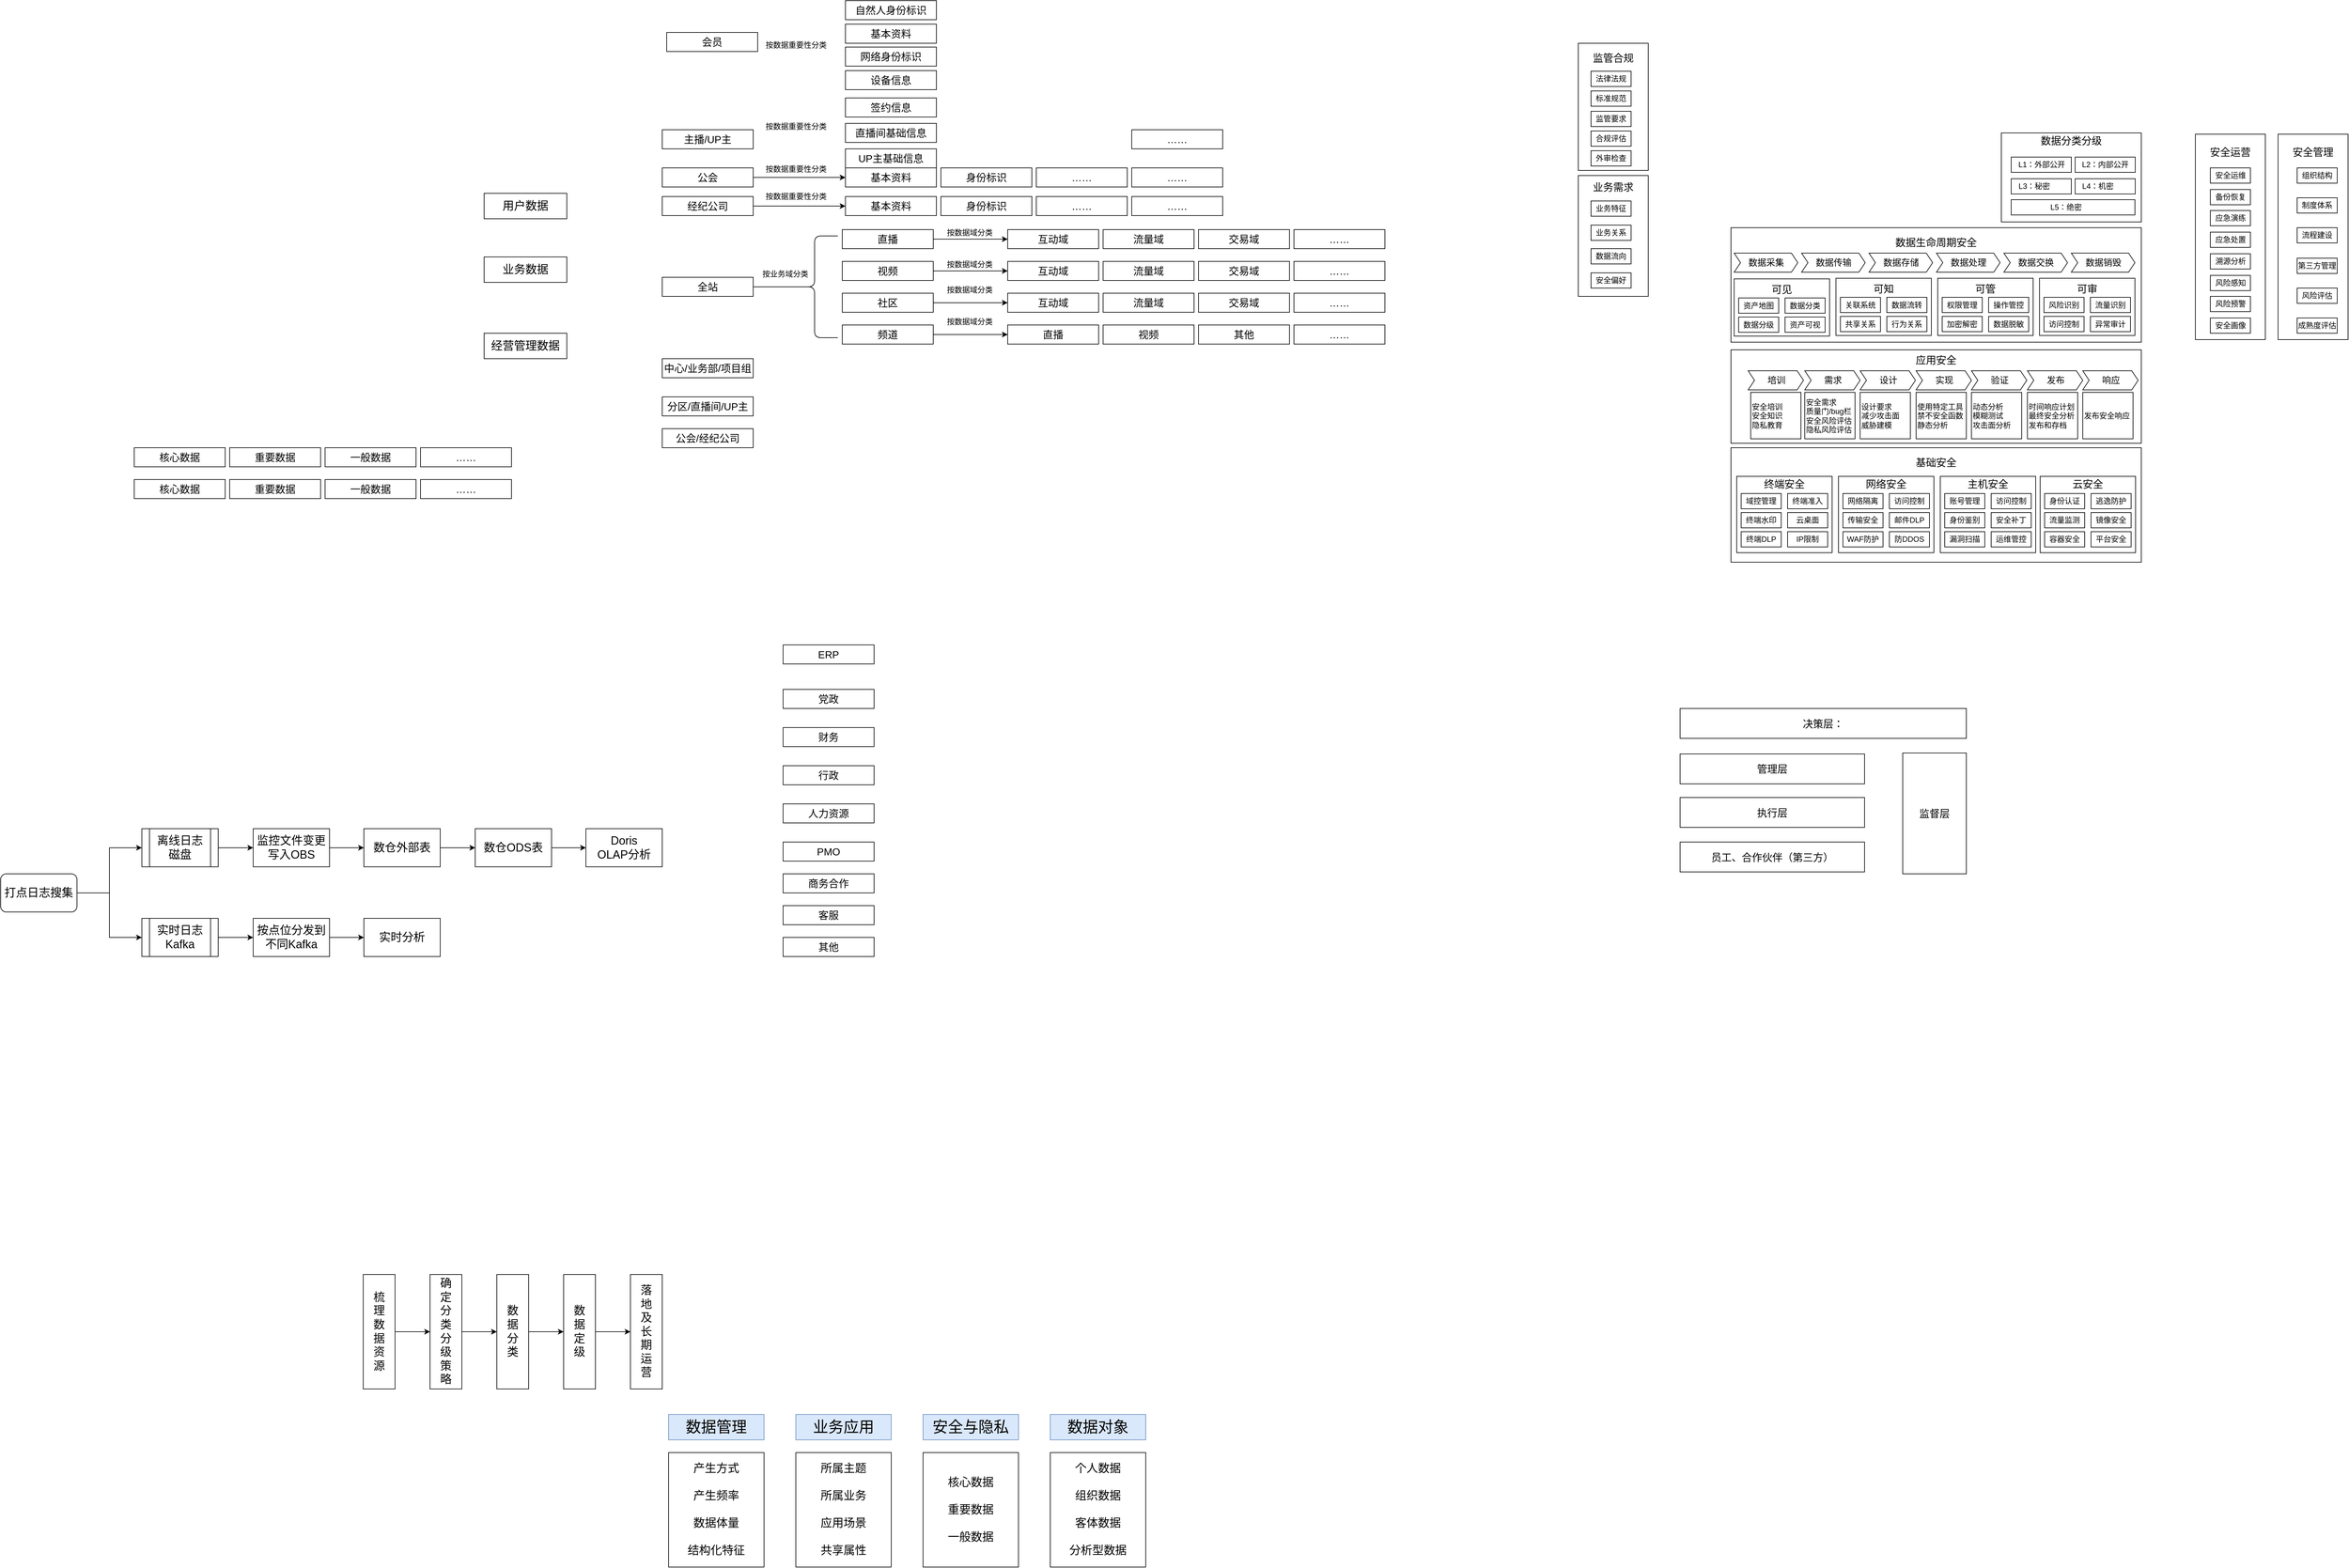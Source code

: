 <mxfile version="20.3.6" type="github">
  <diagram id="8eygJcUhAP4R4MEj_PFW" name="第 1 页">
    <mxGraphModel dx="2048" dy="1850" grid="1" gridSize="10" guides="1" tooltips="1" connect="1" arrows="1" fold="1" page="1" pageScale="1" pageWidth="827" pageHeight="1169" math="0" shadow="0">
      <root>
        <mxCell id="0" />
        <mxCell id="1" parent="0" />
        <mxCell id="LWDec0ok-VuoAz_Tq3SS-132" value="&lt;font style=&quot;font-size: 16px;&quot;&gt;应用安全&lt;br&gt;&lt;br&gt;&lt;br&gt;&lt;br&gt;&lt;br&gt;&lt;br&gt;&lt;br&gt;&lt;/font&gt;" style="rounded=0;whiteSpace=wrap;html=1;" vertex="1" parent="1">
          <mxGeometry x="2040" y="356" width="645" height="147" as="geometry" />
        </mxCell>
        <mxCell id="LWDec0ok-VuoAz_Tq3SS-42" value="&lt;font style=&quot;font-size: 16px;&quot;&gt;数据生命周期安全&lt;br&gt;&lt;br&gt;&lt;br&gt;&lt;br&gt;&lt;br&gt;&lt;br&gt;&lt;br&gt;&lt;br&gt;&lt;/font&gt;" style="rounded=0;whiteSpace=wrap;html=1;" vertex="1" parent="1">
          <mxGeometry x="2040" y="164" width="645" height="180" as="geometry" />
        </mxCell>
        <mxCell id="_QIip4Y_jchZYiL5Eddr-1" value="&lt;span style=&quot;font-size: 18px;&quot;&gt;用户数据&lt;br&gt;&lt;/span&gt;" style="rounded=0;whiteSpace=wrap;html=1;" parent="1" vertex="1">
          <mxGeometry x="80" y="110" width="130" height="40" as="geometry" />
        </mxCell>
        <mxCell id="_QIip4Y_jchZYiL5Eddr-2" value="&lt;font style=&quot;font-size: 18px;&quot;&gt;业务数据&lt;/font&gt;" style="rounded=0;whiteSpace=wrap;html=1;" parent="1" vertex="1">
          <mxGeometry x="80" y="210" width="130" height="40" as="geometry" />
        </mxCell>
        <mxCell id="_QIip4Y_jchZYiL5Eddr-3" value="&lt;font style=&quot;font-size: 18px;&quot;&gt;经营管理数据&lt;/font&gt;" style="rounded=0;whiteSpace=wrap;html=1;" parent="1" vertex="1">
          <mxGeometry x="80" y="330" width="130" height="40" as="geometry" />
        </mxCell>
        <mxCell id="iFcWx9lhSXFR9I_ciD_3-1" value="&lt;font style=&quot;font-size: 16px;&quot;&gt;自然人身份标识&lt;br&gt;&lt;/font&gt;" style="rounded=0;whiteSpace=wrap;html=1;" parent="1" vertex="1">
          <mxGeometry x="648" y="-193" width="143" height="30" as="geometry" />
        </mxCell>
        <mxCell id="iFcWx9lhSXFR9I_ciD_3-3" value="&lt;font style=&quot;font-size: 16px;&quot;&gt;网络身份标识&lt;br&gt;&lt;/font&gt;" style="rounded=0;whiteSpace=wrap;html=1;" parent="1" vertex="1">
          <mxGeometry x="648" y="-120" width="143" height="30" as="geometry" />
        </mxCell>
        <mxCell id="iFcWx9lhSXFR9I_ciD_3-4" value="&lt;font style=&quot;font-size: 16px;&quot;&gt;基本资料&lt;br&gt;&lt;/font&gt;" style="rounded=0;whiteSpace=wrap;html=1;" parent="1" vertex="1">
          <mxGeometry x="648" y="-156" width="143" height="30" as="geometry" />
        </mxCell>
        <mxCell id="iFcWx9lhSXFR9I_ciD_3-5" value="&lt;font style=&quot;font-size: 16px;&quot;&gt;设备信息&lt;br&gt;&lt;/font&gt;" style="rounded=0;whiteSpace=wrap;html=1;" parent="1" vertex="1">
          <mxGeometry x="648" y="-83" width="143" height="30" as="geometry" />
        </mxCell>
        <mxCell id="iFcWx9lhSXFR9I_ciD_3-6" value="&lt;font style=&quot;font-size: 16px;&quot;&gt;签约信息&lt;br&gt;&lt;/font&gt;" style="rounded=0;whiteSpace=wrap;html=1;" parent="1" vertex="1">
          <mxGeometry x="648" y="-40" width="143" height="30" as="geometry" />
        </mxCell>
        <mxCell id="iFcWx9lhSXFR9I_ciD_3-7" value="&lt;font style=&quot;font-size: 16px;&quot;&gt;UP主基础信息&lt;br&gt;&lt;/font&gt;" style="rounded=0;whiteSpace=wrap;html=1;" parent="1" vertex="1">
          <mxGeometry x="648" y="40" width="143" height="30" as="geometry" />
        </mxCell>
        <mxCell id="iFcWx9lhSXFR9I_ciD_3-8" value="&lt;font style=&quot;font-size: 16px;&quot;&gt;直播间基础信息&lt;br&gt;&lt;/font&gt;" style="rounded=0;whiteSpace=wrap;html=1;" parent="1" vertex="1">
          <mxGeometry x="648" width="143" height="30" as="geometry" />
        </mxCell>
        <mxCell id="iFcWx9lhSXFR9I_ciD_3-9" value="&lt;font style=&quot;font-size: 16px;&quot;&gt;……&lt;br&gt;&lt;/font&gt;" style="rounded=0;whiteSpace=wrap;html=1;" parent="1" vertex="1">
          <mxGeometry x="1098" y="10" width="143" height="30" as="geometry" />
        </mxCell>
        <mxCell id="iFcWx9lhSXFR9I_ciD_3-10" value="&lt;font style=&quot;font-size: 16px;&quot;&gt;基本资料&lt;br&gt;&lt;/font&gt;" style="rounded=0;whiteSpace=wrap;html=1;" parent="1" vertex="1">
          <mxGeometry x="648" y="70" width="143" height="30" as="geometry" />
        </mxCell>
        <mxCell id="iFcWx9lhSXFR9I_ciD_3-11" value="&lt;font style=&quot;font-size: 16px;&quot;&gt;……&lt;br&gt;&lt;/font&gt;" style="rounded=0;whiteSpace=wrap;html=1;" parent="1" vertex="1">
          <mxGeometry x="948" y="70" width="143" height="30" as="geometry" />
        </mxCell>
        <mxCell id="iFcWx9lhSXFR9I_ciD_3-12" value="&lt;font style=&quot;font-size: 16px;&quot;&gt;身份标识&lt;br&gt;&lt;/font&gt;" style="rounded=0;whiteSpace=wrap;html=1;" parent="1" vertex="1">
          <mxGeometry x="798" y="70" width="143" height="30" as="geometry" />
        </mxCell>
        <mxCell id="iFcWx9lhSXFR9I_ciD_3-13" value="&lt;font style=&quot;font-size: 16px;&quot;&gt;……&lt;br&gt;&lt;/font&gt;" style="rounded=0;whiteSpace=wrap;html=1;" parent="1" vertex="1">
          <mxGeometry x="1098" y="70" width="143" height="30" as="geometry" />
        </mxCell>
        <mxCell id="iFcWx9lhSXFR9I_ciD_3-14" value="&lt;font style=&quot;font-size: 16px;&quot;&gt;基本资料&lt;br&gt;&lt;/font&gt;" style="rounded=0;whiteSpace=wrap;html=1;" parent="1" vertex="1">
          <mxGeometry x="648" y="115" width="143" height="30" as="geometry" />
        </mxCell>
        <mxCell id="iFcWx9lhSXFR9I_ciD_3-15" value="&lt;font style=&quot;font-size: 16px;&quot;&gt;……&lt;br&gt;&lt;/font&gt;" style="rounded=0;whiteSpace=wrap;html=1;" parent="1" vertex="1">
          <mxGeometry x="948" y="115" width="143" height="30" as="geometry" />
        </mxCell>
        <mxCell id="iFcWx9lhSXFR9I_ciD_3-16" value="&lt;font style=&quot;font-size: 16px;&quot;&gt;身份标识&lt;br&gt;&lt;/font&gt;" style="rounded=0;whiteSpace=wrap;html=1;" parent="1" vertex="1">
          <mxGeometry x="798" y="115" width="143" height="30" as="geometry" />
        </mxCell>
        <mxCell id="iFcWx9lhSXFR9I_ciD_3-17" value="&lt;font style=&quot;font-size: 16px;&quot;&gt;……&lt;br&gt;&lt;/font&gt;" style="rounded=0;whiteSpace=wrap;html=1;" parent="1" vertex="1">
          <mxGeometry x="1098" y="115" width="143" height="30" as="geometry" />
        </mxCell>
        <mxCell id="iFcWx9lhSXFR9I_ciD_3-18" value="&lt;font style=&quot;font-size: 16px;&quot;&gt;互动域&lt;br&gt;&lt;/font&gt;" style="rounded=0;whiteSpace=wrap;html=1;" parent="1" vertex="1">
          <mxGeometry x="903" y="167" width="143" height="30" as="geometry" />
        </mxCell>
        <mxCell id="iFcWx9lhSXFR9I_ciD_3-19" value="&lt;font style=&quot;font-size: 16px;&quot;&gt;交易域&lt;br&gt;&lt;/font&gt;" style="rounded=0;whiteSpace=wrap;html=1;" parent="1" vertex="1">
          <mxGeometry x="1203" y="167" width="143" height="30" as="geometry" />
        </mxCell>
        <mxCell id="iFcWx9lhSXFR9I_ciD_3-20" value="&lt;font style=&quot;font-size: 16px;&quot;&gt;流量域&lt;br&gt;&lt;/font&gt;" style="rounded=0;whiteSpace=wrap;html=1;" parent="1" vertex="1">
          <mxGeometry x="1053" y="167" width="143" height="30" as="geometry" />
        </mxCell>
        <mxCell id="iFcWx9lhSXFR9I_ciD_3-21" value="&lt;font style=&quot;font-size: 16px;&quot;&gt;……&lt;br&gt;&lt;/font&gt;" style="rounded=0;whiteSpace=wrap;html=1;" parent="1" vertex="1">
          <mxGeometry x="1353" y="167" width="143" height="30" as="geometry" />
        </mxCell>
        <mxCell id="iFcWx9lhSXFR9I_ciD_3-22" value="&lt;font style=&quot;font-size: 16px;&quot;&gt;互动域&lt;br&gt;&lt;/font&gt;" style="rounded=0;whiteSpace=wrap;html=1;" parent="1" vertex="1">
          <mxGeometry x="903" y="217" width="143" height="30" as="geometry" />
        </mxCell>
        <mxCell id="iFcWx9lhSXFR9I_ciD_3-23" value="&lt;font style=&quot;font-size: 16px;&quot;&gt;交易域&lt;br&gt;&lt;/font&gt;" style="rounded=0;whiteSpace=wrap;html=1;" parent="1" vertex="1">
          <mxGeometry x="1203" y="217" width="143" height="30" as="geometry" />
        </mxCell>
        <mxCell id="iFcWx9lhSXFR9I_ciD_3-24" value="&lt;font style=&quot;font-size: 16px;&quot;&gt;流量域&lt;br&gt;&lt;/font&gt;" style="rounded=0;whiteSpace=wrap;html=1;" parent="1" vertex="1">
          <mxGeometry x="1053" y="217" width="143" height="30" as="geometry" />
        </mxCell>
        <mxCell id="iFcWx9lhSXFR9I_ciD_3-25" value="&lt;font style=&quot;font-size: 16px;&quot;&gt;……&lt;br&gt;&lt;/font&gt;" style="rounded=0;whiteSpace=wrap;html=1;" parent="1" vertex="1">
          <mxGeometry x="1353" y="217" width="143" height="30" as="geometry" />
        </mxCell>
        <mxCell id="iFcWx9lhSXFR9I_ciD_3-26" value="&lt;font style=&quot;font-size: 16px;&quot;&gt;互动域&lt;br&gt;&lt;/font&gt;" style="rounded=0;whiteSpace=wrap;html=1;" parent="1" vertex="1">
          <mxGeometry x="903" y="267" width="143" height="30" as="geometry" />
        </mxCell>
        <mxCell id="iFcWx9lhSXFR9I_ciD_3-27" value="&lt;font style=&quot;font-size: 16px;&quot;&gt;交易域&lt;br&gt;&lt;/font&gt;" style="rounded=0;whiteSpace=wrap;html=1;" parent="1" vertex="1">
          <mxGeometry x="1203" y="267" width="143" height="30" as="geometry" />
        </mxCell>
        <mxCell id="iFcWx9lhSXFR9I_ciD_3-28" value="&lt;font style=&quot;font-size: 16px;&quot;&gt;流量域&lt;br&gt;&lt;/font&gt;" style="rounded=0;whiteSpace=wrap;html=1;" parent="1" vertex="1">
          <mxGeometry x="1053" y="267" width="143" height="30" as="geometry" />
        </mxCell>
        <mxCell id="iFcWx9lhSXFR9I_ciD_3-29" value="&lt;font style=&quot;font-size: 16px;&quot;&gt;……&lt;br&gt;&lt;/font&gt;" style="rounded=0;whiteSpace=wrap;html=1;" parent="1" vertex="1">
          <mxGeometry x="1353" y="267" width="143" height="30" as="geometry" />
        </mxCell>
        <mxCell id="iFcWx9lhSXFR9I_ciD_3-30" value="&lt;font style=&quot;font-size: 16px;&quot;&gt;直播&lt;br&gt;&lt;/font&gt;" style="rounded=0;whiteSpace=wrap;html=1;" parent="1" vertex="1">
          <mxGeometry x="903" y="317" width="143" height="30" as="geometry" />
        </mxCell>
        <mxCell id="iFcWx9lhSXFR9I_ciD_3-31" value="&lt;font style=&quot;font-size: 16px;&quot;&gt;其他&lt;br&gt;&lt;/font&gt;" style="rounded=0;whiteSpace=wrap;html=1;" parent="1" vertex="1">
          <mxGeometry x="1203" y="317" width="143" height="30" as="geometry" />
        </mxCell>
        <mxCell id="iFcWx9lhSXFR9I_ciD_3-32" value="&lt;font style=&quot;font-size: 16px;&quot;&gt;视频&lt;br&gt;&lt;/font&gt;" style="rounded=0;whiteSpace=wrap;html=1;" parent="1" vertex="1">
          <mxGeometry x="1053" y="317" width="143" height="30" as="geometry" />
        </mxCell>
        <mxCell id="iFcWx9lhSXFR9I_ciD_3-33" value="&lt;font style=&quot;font-size: 16px;&quot;&gt;……&lt;br&gt;&lt;/font&gt;" style="rounded=0;whiteSpace=wrap;html=1;" parent="1" vertex="1">
          <mxGeometry x="1353" y="317" width="143" height="30" as="geometry" />
        </mxCell>
        <mxCell id="iFcWx9lhSXFR9I_ciD_3-34" value="&lt;font style=&quot;font-size: 16px;&quot;&gt;核心数据&lt;br&gt;&lt;/font&gt;" style="rounded=0;whiteSpace=wrap;html=1;" parent="1" vertex="1">
          <mxGeometry x="-470" y="510" width="143" height="30" as="geometry" />
        </mxCell>
        <mxCell id="iFcWx9lhSXFR9I_ciD_3-35" value="&lt;font style=&quot;font-size: 16px;&quot;&gt;一般数据&lt;br&gt;&lt;/font&gt;" style="rounded=0;whiteSpace=wrap;html=1;" parent="1" vertex="1">
          <mxGeometry x="-170" y="510" width="143" height="30" as="geometry" />
        </mxCell>
        <mxCell id="iFcWx9lhSXFR9I_ciD_3-36" value="&lt;font style=&quot;font-size: 16px;&quot;&gt;重要数据&lt;br&gt;&lt;/font&gt;" style="rounded=0;whiteSpace=wrap;html=1;" parent="1" vertex="1">
          <mxGeometry x="-320" y="510" width="143" height="30" as="geometry" />
        </mxCell>
        <mxCell id="iFcWx9lhSXFR9I_ciD_3-37" value="&lt;font style=&quot;font-size: 16px;&quot;&gt;……&lt;br&gt;&lt;/font&gt;" style="rounded=0;whiteSpace=wrap;html=1;" parent="1" vertex="1">
          <mxGeometry x="-20" y="510" width="143" height="30" as="geometry" />
        </mxCell>
        <mxCell id="iFcWx9lhSXFR9I_ciD_3-38" value="&lt;font style=&quot;font-size: 16px;&quot;&gt;核心数据&lt;br&gt;&lt;/font&gt;" style="rounded=0;whiteSpace=wrap;html=1;" parent="1" vertex="1">
          <mxGeometry x="-470" y="560" width="143" height="30" as="geometry" />
        </mxCell>
        <mxCell id="iFcWx9lhSXFR9I_ciD_3-39" value="&lt;font style=&quot;font-size: 16px;&quot;&gt;一般数据&lt;br&gt;&lt;/font&gt;" style="rounded=0;whiteSpace=wrap;html=1;" parent="1" vertex="1">
          <mxGeometry x="-170" y="560" width="143" height="30" as="geometry" />
        </mxCell>
        <mxCell id="iFcWx9lhSXFR9I_ciD_3-40" value="&lt;font style=&quot;font-size: 16px;&quot;&gt;重要数据&lt;br&gt;&lt;/font&gt;" style="rounded=0;whiteSpace=wrap;html=1;" parent="1" vertex="1">
          <mxGeometry x="-320" y="560" width="143" height="30" as="geometry" />
        </mxCell>
        <mxCell id="iFcWx9lhSXFR9I_ciD_3-41" value="&lt;font style=&quot;font-size: 16px;&quot;&gt;……&lt;br&gt;&lt;/font&gt;" style="rounded=0;whiteSpace=wrap;html=1;" parent="1" vertex="1">
          <mxGeometry x="-20" y="560" width="143" height="30" as="geometry" />
        </mxCell>
        <mxCell id="iFcWx9lhSXFR9I_ciD_3-43" value="&lt;font style=&quot;font-size: 16px;&quot;&gt;会员&lt;br&gt;&lt;/font&gt;" style="rounded=0;whiteSpace=wrap;html=1;" parent="1" vertex="1">
          <mxGeometry x="367" y="-143" width="143" height="30" as="geometry" />
        </mxCell>
        <mxCell id="iFcWx9lhSXFR9I_ciD_3-44" value="&lt;font style=&quot;font-size: 16px;&quot;&gt;主播/UP主&lt;br&gt;&lt;/font&gt;" style="rounded=0;whiteSpace=wrap;html=1;" parent="1" vertex="1">
          <mxGeometry x="360" y="10" width="143" height="30" as="geometry" />
        </mxCell>
        <mxCell id="6SWimiSNGBgbK9WMwa3a-25" style="edgeStyle=orthogonalEdgeStyle;rounded=0;orthogonalLoop=1;jettySize=auto;html=1;exitX=1;exitY=0.5;exitDx=0;exitDy=0;entryX=0;entryY=0.5;entryDx=0;entryDy=0;fontSize=18;" parent="1" source="iFcWx9lhSXFR9I_ciD_3-45" target="iFcWx9lhSXFR9I_ciD_3-10" edge="1">
          <mxGeometry relative="1" as="geometry" />
        </mxCell>
        <mxCell id="iFcWx9lhSXFR9I_ciD_3-45" value="&lt;font style=&quot;font-size: 16px;&quot;&gt;公会&lt;br&gt;&lt;/font&gt;" style="rounded=0;whiteSpace=wrap;html=1;" parent="1" vertex="1">
          <mxGeometry x="360" y="70" width="143" height="30" as="geometry" />
        </mxCell>
        <mxCell id="6SWimiSNGBgbK9WMwa3a-26" style="edgeStyle=orthogonalEdgeStyle;rounded=0;orthogonalLoop=1;jettySize=auto;html=1;exitX=1;exitY=0.5;exitDx=0;exitDy=0;entryX=0;entryY=0.5;entryDx=0;entryDy=0;fontSize=18;" parent="1" source="iFcWx9lhSXFR9I_ciD_3-46" target="iFcWx9lhSXFR9I_ciD_3-14" edge="1">
          <mxGeometry relative="1" as="geometry" />
        </mxCell>
        <mxCell id="iFcWx9lhSXFR9I_ciD_3-46" value="&lt;font style=&quot;font-size: 16px;&quot;&gt;经纪公司&lt;br&gt;&lt;/font&gt;" style="rounded=0;whiteSpace=wrap;html=1;" parent="1" vertex="1">
          <mxGeometry x="360" y="115" width="143" height="30" as="geometry" />
        </mxCell>
        <mxCell id="iFcWx9lhSXFR9I_ciD_3-47" value="&lt;font style=&quot;font-size: 16px;&quot;&gt;全站&lt;br&gt;&lt;/font&gt;" style="rounded=0;whiteSpace=wrap;html=1;" parent="1" vertex="1">
          <mxGeometry x="360" y="242" width="143" height="30" as="geometry" />
        </mxCell>
        <mxCell id="iFcWx9lhSXFR9I_ciD_3-48" value="&lt;font style=&quot;font-size: 16px;&quot;&gt;中心/业务部/项目组&lt;br&gt;&lt;/font&gt;" style="rounded=0;whiteSpace=wrap;html=1;" parent="1" vertex="1">
          <mxGeometry x="360" y="370" width="143" height="30" as="geometry" />
        </mxCell>
        <mxCell id="iFcWx9lhSXFR9I_ciD_3-49" value="&lt;font style=&quot;font-size: 16px;&quot;&gt;分区/直播间/UP主&lt;br&gt;&lt;/font&gt;" style="rounded=0;whiteSpace=wrap;html=1;" parent="1" vertex="1">
          <mxGeometry x="360" y="430" width="143" height="30" as="geometry" />
        </mxCell>
        <mxCell id="iFcWx9lhSXFR9I_ciD_3-50" value="&lt;font style=&quot;font-size: 16px;&quot;&gt;公会/经纪公司&lt;br&gt;&lt;/font&gt;" style="rounded=0;whiteSpace=wrap;html=1;" parent="1" vertex="1">
          <mxGeometry x="360" y="480" width="143" height="30" as="geometry" />
        </mxCell>
        <mxCell id="iFcWx9lhSXFR9I_ciD_3-51" value="&lt;font style=&quot;font-size: 16px;&quot;&gt;ERP&lt;br&gt;&lt;/font&gt;" style="rounded=0;whiteSpace=wrap;html=1;" parent="1" vertex="1">
          <mxGeometry x="550" y="820" width="143" height="30" as="geometry" />
        </mxCell>
        <mxCell id="iFcWx9lhSXFR9I_ciD_3-52" value="&lt;font style=&quot;font-size: 16px;&quot;&gt;党政&lt;br&gt;&lt;/font&gt;" style="rounded=0;whiteSpace=wrap;html=1;" parent="1" vertex="1">
          <mxGeometry x="550" y="890" width="143" height="30" as="geometry" />
        </mxCell>
        <mxCell id="iFcWx9lhSXFR9I_ciD_3-53" value="&lt;font style=&quot;font-size: 16px;&quot;&gt;财务&lt;br&gt;&lt;/font&gt;" style="rounded=0;whiteSpace=wrap;html=1;" parent="1" vertex="1">
          <mxGeometry x="550" y="950" width="143" height="30" as="geometry" />
        </mxCell>
        <mxCell id="iFcWx9lhSXFR9I_ciD_3-54" value="&lt;font style=&quot;font-size: 16px;&quot;&gt;行政&lt;br&gt;&lt;/font&gt;" style="rounded=0;whiteSpace=wrap;html=1;" parent="1" vertex="1">
          <mxGeometry x="550" y="1010" width="143" height="30" as="geometry" />
        </mxCell>
        <mxCell id="iFcWx9lhSXFR9I_ciD_3-55" value="&lt;font style=&quot;font-size: 16px;&quot;&gt;人力资源&lt;br&gt;&lt;/font&gt;" style="rounded=0;whiteSpace=wrap;html=1;" parent="1" vertex="1">
          <mxGeometry x="550" y="1070" width="143" height="30" as="geometry" />
        </mxCell>
        <mxCell id="iFcWx9lhSXFR9I_ciD_3-56" value="&lt;font style=&quot;font-size: 16px;&quot;&gt;PMO&lt;br&gt;&lt;/font&gt;" style="rounded=0;whiteSpace=wrap;html=1;" parent="1" vertex="1">
          <mxGeometry x="550" y="1130" width="143" height="30" as="geometry" />
        </mxCell>
        <mxCell id="iFcWx9lhSXFR9I_ciD_3-57" value="&lt;font style=&quot;font-size: 16px;&quot;&gt;商务合作&lt;br&gt;&lt;/font&gt;" style="rounded=0;whiteSpace=wrap;html=1;" parent="1" vertex="1">
          <mxGeometry x="550" y="1180" width="143" height="30" as="geometry" />
        </mxCell>
        <mxCell id="iFcWx9lhSXFR9I_ciD_3-58" value="&lt;font style=&quot;font-size: 16px;&quot;&gt;客服&lt;br&gt;&lt;/font&gt;" style="rounded=0;whiteSpace=wrap;html=1;" parent="1" vertex="1">
          <mxGeometry x="550" y="1230" width="143" height="30" as="geometry" />
        </mxCell>
        <mxCell id="iFcWx9lhSXFR9I_ciD_3-59" value="&lt;font style=&quot;font-size: 16px;&quot;&gt;其他&lt;br&gt;&lt;/font&gt;" style="rounded=0;whiteSpace=wrap;html=1;" parent="1" vertex="1">
          <mxGeometry x="550" y="1280" width="143" height="30" as="geometry" />
        </mxCell>
        <mxCell id="6SWimiSNGBgbK9WMwa3a-3" value="按数据重要性分类" style="text;html=1;align=center;verticalAlign=middle;resizable=0;points=[];autosize=1;strokeColor=none;fillColor=none;" parent="1" vertex="1">
          <mxGeometry x="510" y="-138" width="120" height="30" as="geometry" />
        </mxCell>
        <mxCell id="6SWimiSNGBgbK9WMwa3a-19" style="edgeStyle=orthogonalEdgeStyle;rounded=0;orthogonalLoop=1;jettySize=auto;html=1;exitX=1;exitY=0.5;exitDx=0;exitDy=0;fontSize=18;" parent="1" source="6SWimiSNGBgbK9WMwa3a-5" target="6SWimiSNGBgbK9WMwa3a-15" edge="1">
          <mxGeometry relative="1" as="geometry" />
        </mxCell>
        <mxCell id="6SWimiSNGBgbK9WMwa3a-5" value="&lt;font style=&quot;font-size: 18px;&quot;&gt;确&lt;br&gt;定&lt;br&gt;分&lt;br&gt;类&lt;br&gt;分&lt;br&gt;级&lt;br&gt;策&lt;br&gt;略&lt;/font&gt;" style="rounded=0;whiteSpace=wrap;html=1;" parent="1" vertex="1">
          <mxGeometry x="-5" y="1810" width="50" height="180" as="geometry" />
        </mxCell>
        <mxCell id="6SWimiSNGBgbK9WMwa3a-18" style="edgeStyle=orthogonalEdgeStyle;rounded=0;orthogonalLoop=1;jettySize=auto;html=1;exitX=1;exitY=0.5;exitDx=0;exitDy=0;fontSize=18;" parent="1" source="6SWimiSNGBgbK9WMwa3a-14" target="6SWimiSNGBgbK9WMwa3a-5" edge="1">
          <mxGeometry relative="1" as="geometry" />
        </mxCell>
        <mxCell id="6SWimiSNGBgbK9WMwa3a-14" value="&lt;span style=&quot;font-size: 18px;&quot;&gt;梳&lt;br&gt;理&lt;br&gt;数&lt;br&gt;据&lt;br&gt;资&lt;br&gt;源&lt;/span&gt;" style="rounded=0;whiteSpace=wrap;html=1;" parent="1" vertex="1">
          <mxGeometry x="-110" y="1810" width="50" height="180" as="geometry" />
        </mxCell>
        <mxCell id="6SWimiSNGBgbK9WMwa3a-20" style="edgeStyle=orthogonalEdgeStyle;rounded=0;orthogonalLoop=1;jettySize=auto;html=1;exitX=1;exitY=0.5;exitDx=0;exitDy=0;fontSize=18;" parent="1" source="6SWimiSNGBgbK9WMwa3a-15" target="6SWimiSNGBgbK9WMwa3a-16" edge="1">
          <mxGeometry relative="1" as="geometry" />
        </mxCell>
        <mxCell id="6SWimiSNGBgbK9WMwa3a-15" value="&lt;span style=&quot;font-size: 18px;&quot;&gt;数&lt;br&gt;据&lt;br&gt;分&lt;br&gt;类&lt;/span&gt;" style="rounded=0;whiteSpace=wrap;html=1;" parent="1" vertex="1">
          <mxGeometry x="100" y="1810" width="50" height="180" as="geometry" />
        </mxCell>
        <mxCell id="6SWimiSNGBgbK9WMwa3a-21" style="edgeStyle=orthogonalEdgeStyle;rounded=0;orthogonalLoop=1;jettySize=auto;html=1;exitX=1;exitY=0.5;exitDx=0;exitDy=0;fontSize=18;" parent="1" source="6SWimiSNGBgbK9WMwa3a-16" target="6SWimiSNGBgbK9WMwa3a-17" edge="1">
          <mxGeometry relative="1" as="geometry" />
        </mxCell>
        <mxCell id="6SWimiSNGBgbK9WMwa3a-16" value="&lt;span style=&quot;font-size: 18px;&quot;&gt;数&lt;br&gt;据&lt;br&gt;定&lt;br&gt;级&lt;br&gt;&lt;/span&gt;" style="rounded=0;whiteSpace=wrap;html=1;" parent="1" vertex="1">
          <mxGeometry x="205" y="1810" width="50" height="180" as="geometry" />
        </mxCell>
        <mxCell id="6SWimiSNGBgbK9WMwa3a-17" value="&lt;span style=&quot;font-size: 18px;&quot;&gt;落&lt;br&gt;地&lt;br&gt;及&lt;br&gt;长&lt;br&gt;期&lt;br&gt;运&lt;br&gt;营&lt;/span&gt;&lt;span style=&quot;font-size: 18px;&quot;&gt;&lt;br&gt;&lt;/span&gt;" style="rounded=0;whiteSpace=wrap;html=1;" parent="1" vertex="1">
          <mxGeometry x="310" y="1810" width="50" height="180" as="geometry" />
        </mxCell>
        <mxCell id="6SWimiSNGBgbK9WMwa3a-24" value="按数据重要性分类" style="text;html=1;align=center;verticalAlign=middle;resizable=0;points=[];autosize=1;strokeColor=none;fillColor=none;" parent="1" vertex="1">
          <mxGeometry x="510" y="-10" width="120" height="30" as="geometry" />
        </mxCell>
        <mxCell id="6SWimiSNGBgbK9WMwa3a-27" value="按数据重要性分类" style="text;html=1;align=center;verticalAlign=middle;resizable=0;points=[];autosize=1;strokeColor=none;fillColor=none;" parent="1" vertex="1">
          <mxGeometry x="510" y="57" width="120" height="30" as="geometry" />
        </mxCell>
        <mxCell id="6SWimiSNGBgbK9WMwa3a-28" value="按数据重要性分类" style="text;html=1;align=center;verticalAlign=middle;resizable=0;points=[];autosize=1;strokeColor=none;fillColor=none;" parent="1" vertex="1">
          <mxGeometry x="510" y="100" width="120" height="30" as="geometry" />
        </mxCell>
        <mxCell id="6SWimiSNGBgbK9WMwa3a-33" style="edgeStyle=orthogonalEdgeStyle;rounded=0;orthogonalLoop=1;jettySize=auto;html=1;exitX=1;exitY=0.5;exitDx=0;exitDy=0;fontSize=18;" parent="1" source="6SWimiSNGBgbK9WMwa3a-29" target="iFcWx9lhSXFR9I_ciD_3-18" edge="1">
          <mxGeometry relative="1" as="geometry" />
        </mxCell>
        <mxCell id="6SWimiSNGBgbK9WMwa3a-29" value="&lt;font style=&quot;font-size: 16px;&quot;&gt;直播&lt;br&gt;&lt;/font&gt;" style="rounded=0;whiteSpace=wrap;html=1;" parent="1" vertex="1">
          <mxGeometry x="643" y="167" width="143" height="30" as="geometry" />
        </mxCell>
        <mxCell id="6SWimiSNGBgbK9WMwa3a-35" style="edgeStyle=orthogonalEdgeStyle;rounded=0;orthogonalLoop=1;jettySize=auto;html=1;exitX=1;exitY=0.5;exitDx=0;exitDy=0;entryX=0;entryY=0.5;entryDx=0;entryDy=0;fontSize=18;" parent="1" source="6SWimiSNGBgbK9WMwa3a-30" target="iFcWx9lhSXFR9I_ciD_3-22" edge="1">
          <mxGeometry relative="1" as="geometry" />
        </mxCell>
        <mxCell id="6SWimiSNGBgbK9WMwa3a-30" value="&lt;font style=&quot;font-size: 16px;&quot;&gt;视频&lt;br&gt;&lt;/font&gt;" style="rounded=0;whiteSpace=wrap;html=1;" parent="1" vertex="1">
          <mxGeometry x="643" y="217" width="143" height="30" as="geometry" />
        </mxCell>
        <mxCell id="6SWimiSNGBgbK9WMwa3a-36" style="edgeStyle=orthogonalEdgeStyle;rounded=0;orthogonalLoop=1;jettySize=auto;html=1;exitX=1;exitY=0.5;exitDx=0;exitDy=0;entryX=0;entryY=0.5;entryDx=0;entryDy=0;fontSize=18;" parent="1" source="6SWimiSNGBgbK9WMwa3a-31" target="iFcWx9lhSXFR9I_ciD_3-26" edge="1">
          <mxGeometry relative="1" as="geometry" />
        </mxCell>
        <mxCell id="6SWimiSNGBgbK9WMwa3a-31" value="&lt;font style=&quot;font-size: 16px;&quot;&gt;社区&lt;br&gt;&lt;/font&gt;" style="rounded=0;whiteSpace=wrap;html=1;" parent="1" vertex="1">
          <mxGeometry x="643" y="267" width="143" height="30" as="geometry" />
        </mxCell>
        <mxCell id="6SWimiSNGBgbK9WMwa3a-37" style="edgeStyle=orthogonalEdgeStyle;rounded=0;orthogonalLoop=1;jettySize=auto;html=1;exitX=1;exitY=0.5;exitDx=0;exitDy=0;entryX=0;entryY=0.5;entryDx=0;entryDy=0;fontSize=18;" parent="1" source="6SWimiSNGBgbK9WMwa3a-32" target="iFcWx9lhSXFR9I_ciD_3-30" edge="1">
          <mxGeometry relative="1" as="geometry" />
        </mxCell>
        <mxCell id="6SWimiSNGBgbK9WMwa3a-32" value="&lt;font style=&quot;font-size: 16px;&quot;&gt;频道&lt;br&gt;&lt;/font&gt;" style="rounded=0;whiteSpace=wrap;html=1;" parent="1" vertex="1">
          <mxGeometry x="643" y="317" width="143" height="30" as="geometry" />
        </mxCell>
        <mxCell id="6SWimiSNGBgbK9WMwa3a-34" value="按数据域分类" style="text;html=1;align=center;verticalAlign=middle;resizable=0;points=[];autosize=1;strokeColor=none;fillColor=none;" parent="1" vertex="1">
          <mxGeometry x="793" y="157" width="100" height="30" as="geometry" />
        </mxCell>
        <mxCell id="6SWimiSNGBgbK9WMwa3a-38" value="按数据域分类" style="text;html=1;align=center;verticalAlign=middle;resizable=0;points=[];autosize=1;strokeColor=none;fillColor=none;" parent="1" vertex="1">
          <mxGeometry x="793" y="207" width="100" height="30" as="geometry" />
        </mxCell>
        <mxCell id="6SWimiSNGBgbK9WMwa3a-39" value="按数据域分类" style="text;html=1;align=center;verticalAlign=middle;resizable=0;points=[];autosize=1;strokeColor=none;fillColor=none;" parent="1" vertex="1">
          <mxGeometry x="793" y="247" width="100" height="30" as="geometry" />
        </mxCell>
        <mxCell id="6SWimiSNGBgbK9WMwa3a-40" value="按数据域分类" style="text;html=1;align=center;verticalAlign=middle;resizable=0;points=[];autosize=1;strokeColor=none;fillColor=none;" parent="1" vertex="1">
          <mxGeometry x="793" y="297" width="100" height="30" as="geometry" />
        </mxCell>
        <mxCell id="6SWimiSNGBgbK9WMwa3a-41" value="" style="shape=curlyBracket;whiteSpace=wrap;html=1;rounded=1;fontSize=18;size=0.5;" parent="1" vertex="1">
          <mxGeometry x="563" y="177" width="73" height="160" as="geometry" />
        </mxCell>
        <mxCell id="6SWimiSNGBgbK9WMwa3a-46" value="" style="line;strokeWidth=1;html=1;fontSize=18;" parent="1" vertex="1">
          <mxGeometry x="503" y="252" width="90" height="10" as="geometry" />
        </mxCell>
        <mxCell id="6SWimiSNGBgbK9WMwa3a-49" value="按业务域分类" style="text;html=1;align=center;verticalAlign=middle;resizable=0;points=[];autosize=1;strokeColor=none;fillColor=none;" parent="1" vertex="1">
          <mxGeometry x="503" y="222" width="100" height="30" as="geometry" />
        </mxCell>
        <mxCell id="6SWimiSNGBgbK9WMwa3a-61" value="" style="group" parent="1" vertex="1" connectable="0">
          <mxGeometry x="370" y="2030" width="150" height="240" as="geometry" />
        </mxCell>
        <mxCell id="6SWimiSNGBgbK9WMwa3a-52" value="产生方式&lt;br&gt;&lt;br&gt;产生频率&lt;br&gt;&lt;br&gt;数据体量&lt;br&gt;&lt;br&gt;结构化特征" style="rounded=0;whiteSpace=wrap;html=1;fontSize=18;strokeWidth=1;" parent="6SWimiSNGBgbK9WMwa3a-61" vertex="1">
          <mxGeometry y="60" width="150" height="180" as="geometry" />
        </mxCell>
        <mxCell id="6SWimiSNGBgbK9WMwa3a-57" value="&lt;font style=&quot;font-size: 24px;&quot;&gt;数据管理&lt;/font&gt;" style="rounded=0;whiteSpace=wrap;html=1;fontSize=18;strokeWidth=1;fillColor=#dae8fc;strokeColor=#6c8ebf;" parent="6SWimiSNGBgbK9WMwa3a-61" vertex="1">
          <mxGeometry width="150" height="40" as="geometry" />
        </mxCell>
        <mxCell id="6SWimiSNGBgbK9WMwa3a-62" value="" style="group" parent="1" vertex="1" connectable="0">
          <mxGeometry x="570" y="2030" width="150" height="240" as="geometry" />
        </mxCell>
        <mxCell id="6SWimiSNGBgbK9WMwa3a-53" value="所属主题&lt;br&gt;&lt;br&gt;所属业务&lt;br&gt;&lt;br&gt;应用场景&lt;br&gt;&lt;br&gt;共享属性" style="rounded=0;whiteSpace=wrap;html=1;fontSize=18;strokeWidth=1;" parent="6SWimiSNGBgbK9WMwa3a-62" vertex="1">
          <mxGeometry y="60" width="150" height="180" as="geometry" />
        </mxCell>
        <mxCell id="6SWimiSNGBgbK9WMwa3a-58" value="&lt;font style=&quot;font-size: 24px;&quot;&gt;业务应用&lt;/font&gt;" style="rounded=0;whiteSpace=wrap;html=1;fontSize=18;strokeWidth=1;fillColor=#dae8fc;strokeColor=#6c8ebf;" parent="6SWimiSNGBgbK9WMwa3a-62" vertex="1">
          <mxGeometry width="150" height="40" as="geometry" />
        </mxCell>
        <mxCell id="6SWimiSNGBgbK9WMwa3a-63" value="" style="group" parent="1" vertex="1" connectable="0">
          <mxGeometry x="770" y="2030" width="150" height="240" as="geometry" />
        </mxCell>
        <mxCell id="6SWimiSNGBgbK9WMwa3a-54" value="核心数据&lt;br&gt;&lt;br&gt;重要数据&lt;br&gt;&lt;br&gt;一般数据" style="rounded=0;whiteSpace=wrap;html=1;fontSize=18;strokeWidth=1;" parent="6SWimiSNGBgbK9WMwa3a-63" vertex="1">
          <mxGeometry y="60" width="150" height="180" as="geometry" />
        </mxCell>
        <mxCell id="6SWimiSNGBgbK9WMwa3a-59" value="&lt;font style=&quot;font-size: 24px;&quot;&gt;安全与隐私&lt;/font&gt;" style="rounded=0;whiteSpace=wrap;html=1;fontSize=18;strokeWidth=1;fillColor=#dae8fc;strokeColor=#6c8ebf;" parent="6SWimiSNGBgbK9WMwa3a-63" vertex="1">
          <mxGeometry width="150" height="40" as="geometry" />
        </mxCell>
        <mxCell id="6SWimiSNGBgbK9WMwa3a-64" value="" style="group" parent="1" vertex="1" connectable="0">
          <mxGeometry x="970" y="2030" width="150" height="240" as="geometry" />
        </mxCell>
        <mxCell id="6SWimiSNGBgbK9WMwa3a-56" value="个人数据&lt;br&gt;&lt;br&gt;组织数据&lt;br&gt;&lt;br&gt;客体数据&lt;br&gt;&lt;br&gt;分析型数据" style="rounded=0;whiteSpace=wrap;html=1;fontSize=18;strokeWidth=1;" parent="6SWimiSNGBgbK9WMwa3a-64" vertex="1">
          <mxGeometry y="60" width="150" height="180" as="geometry" />
        </mxCell>
        <mxCell id="6SWimiSNGBgbK9WMwa3a-60" value="&lt;font style=&quot;font-size: 24px;&quot;&gt;数据对象&lt;/font&gt;" style="rounded=0;whiteSpace=wrap;html=1;fontSize=18;strokeWidth=1;fillColor=#dae8fc;strokeColor=#6c8ebf;" parent="6SWimiSNGBgbK9WMwa3a-64" vertex="1">
          <mxGeometry width="150" height="40" as="geometry" />
        </mxCell>
        <mxCell id="l-vcD5tPlWXEB158viD7-11" style="edgeStyle=orthogonalEdgeStyle;rounded=0;orthogonalLoop=1;jettySize=auto;html=1;exitX=1;exitY=0.5;exitDx=0;exitDy=0;entryX=0;entryY=0.5;entryDx=0;entryDy=0;fontSize=18;" parent="1" source="l-vcD5tPlWXEB158viD7-1" target="l-vcD5tPlWXEB158viD7-3" edge="1">
          <mxGeometry relative="1" as="geometry" />
        </mxCell>
        <mxCell id="l-vcD5tPlWXEB158viD7-12" style="edgeStyle=orthogonalEdgeStyle;rounded=0;orthogonalLoop=1;jettySize=auto;html=1;exitX=1;exitY=0.5;exitDx=0;exitDy=0;entryX=0;entryY=0.5;entryDx=0;entryDy=0;fontSize=18;" parent="1" source="l-vcD5tPlWXEB158viD7-1" target="l-vcD5tPlWXEB158viD7-4" edge="1">
          <mxGeometry relative="1" as="geometry" />
        </mxCell>
        <mxCell id="l-vcD5tPlWXEB158viD7-1" value="&lt;font style=&quot;font-size: 18px;&quot;&gt;打点日志搜集&lt;/font&gt;" style="rounded=1;whiteSpace=wrap;html=1;" parent="1" vertex="1">
          <mxGeometry x="-680" y="1180" width="120" height="60" as="geometry" />
        </mxCell>
        <mxCell id="l-vcD5tPlWXEB158viD7-13" style="edgeStyle=orthogonalEdgeStyle;rounded=0;orthogonalLoop=1;jettySize=auto;html=1;exitX=1;exitY=0.5;exitDx=0;exitDy=0;entryX=0;entryY=0.5;entryDx=0;entryDy=0;fontSize=18;" parent="1" source="l-vcD5tPlWXEB158viD7-3" target="l-vcD5tPlWXEB158viD7-6" edge="1">
          <mxGeometry relative="1" as="geometry" />
        </mxCell>
        <mxCell id="l-vcD5tPlWXEB158viD7-3" value="离线日志&lt;br&gt;磁盘" style="shape=process;whiteSpace=wrap;html=1;backgroundOutline=1;fontSize=18;" parent="1" vertex="1">
          <mxGeometry x="-458" y="1109" width="120" height="60" as="geometry" />
        </mxCell>
        <mxCell id="l-vcD5tPlWXEB158viD7-17" style="edgeStyle=orthogonalEdgeStyle;rounded=0;orthogonalLoop=1;jettySize=auto;html=1;exitX=1;exitY=0.5;exitDx=0;exitDy=0;entryX=0;entryY=0.5;entryDx=0;entryDy=0;fontSize=18;" parent="1" source="l-vcD5tPlWXEB158viD7-4" target="l-vcD5tPlWXEB158viD7-5" edge="1">
          <mxGeometry relative="1" as="geometry" />
        </mxCell>
        <mxCell id="l-vcD5tPlWXEB158viD7-4" value="实时日志&lt;br&gt;Kafka" style="shape=process;whiteSpace=wrap;html=1;backgroundOutline=1;fontSize=18;" parent="1" vertex="1">
          <mxGeometry x="-458" y="1250" width="120" height="60" as="geometry" />
        </mxCell>
        <mxCell id="l-vcD5tPlWXEB158viD7-18" style="edgeStyle=orthogonalEdgeStyle;rounded=0;orthogonalLoop=1;jettySize=auto;html=1;exitX=1;exitY=0.5;exitDx=0;exitDy=0;fontSize=18;" parent="1" source="l-vcD5tPlWXEB158viD7-5" target="l-vcD5tPlWXEB158viD7-10" edge="1">
          <mxGeometry relative="1" as="geometry" />
        </mxCell>
        <mxCell id="l-vcD5tPlWXEB158viD7-5" value="按点位分发到不同Kafka" style="rounded=0;whiteSpace=wrap;html=1;fontSize=18;" parent="1" vertex="1">
          <mxGeometry x="-283" y="1250" width="120" height="60" as="geometry" />
        </mxCell>
        <mxCell id="l-vcD5tPlWXEB158viD7-14" style="edgeStyle=orthogonalEdgeStyle;rounded=0;orthogonalLoop=1;jettySize=auto;html=1;exitX=1;exitY=0.5;exitDx=0;exitDy=0;entryX=0;entryY=0.5;entryDx=0;entryDy=0;fontSize=18;" parent="1" source="l-vcD5tPlWXEB158viD7-6" target="l-vcD5tPlWXEB158viD7-7" edge="1">
          <mxGeometry relative="1" as="geometry" />
        </mxCell>
        <mxCell id="l-vcD5tPlWXEB158viD7-6" value="监控文件变更&lt;br&gt;写入OBS" style="rounded=0;whiteSpace=wrap;html=1;fontSize=18;" parent="1" vertex="1">
          <mxGeometry x="-283" y="1109" width="120" height="60" as="geometry" />
        </mxCell>
        <mxCell id="l-vcD5tPlWXEB158viD7-15" style="edgeStyle=orthogonalEdgeStyle;rounded=0;orthogonalLoop=1;jettySize=auto;html=1;exitX=1;exitY=0.5;exitDx=0;exitDy=0;entryX=0;entryY=0.5;entryDx=0;entryDy=0;fontSize=18;" parent="1" source="l-vcD5tPlWXEB158viD7-7" target="l-vcD5tPlWXEB158viD7-8" edge="1">
          <mxGeometry relative="1" as="geometry" />
        </mxCell>
        <mxCell id="l-vcD5tPlWXEB158viD7-7" value="数仓外部表" style="rounded=0;whiteSpace=wrap;html=1;fontSize=18;" parent="1" vertex="1">
          <mxGeometry x="-109" y="1109" width="120" height="60" as="geometry" />
        </mxCell>
        <mxCell id="l-vcD5tPlWXEB158viD7-16" style="edgeStyle=orthogonalEdgeStyle;rounded=0;orthogonalLoop=1;jettySize=auto;html=1;exitX=1;exitY=0.5;exitDx=0;exitDy=0;entryX=0;entryY=0.5;entryDx=0;entryDy=0;fontSize=18;" parent="1" source="l-vcD5tPlWXEB158viD7-8" target="l-vcD5tPlWXEB158viD7-9" edge="1">
          <mxGeometry relative="1" as="geometry" />
        </mxCell>
        <mxCell id="l-vcD5tPlWXEB158viD7-8" value="数仓ODS表" style="rounded=0;whiteSpace=wrap;html=1;fontSize=18;" parent="1" vertex="1">
          <mxGeometry x="66" y="1109" width="120" height="60" as="geometry" />
        </mxCell>
        <mxCell id="l-vcD5tPlWXEB158viD7-9" value="Doris&lt;br&gt;OLAP分析" style="rounded=0;whiteSpace=wrap;html=1;fontSize=18;" parent="1" vertex="1">
          <mxGeometry x="240" y="1109" width="120" height="60" as="geometry" />
        </mxCell>
        <mxCell id="l-vcD5tPlWXEB158viD7-10" value="实时分析" style="rounded=0;whiteSpace=wrap;html=1;fontSize=18;" parent="1" vertex="1">
          <mxGeometry x="-109" y="1250" width="120" height="60" as="geometry" />
        </mxCell>
        <mxCell id="OuyBbQTgeXAvmUCCN6ac-2" value="&lt;font style=&quot;font-size: 16px;&quot;&gt;监管合规&lt;br&gt;&lt;br&gt;&lt;br&gt;&lt;br&gt;&lt;br&gt;&lt;br&gt;&lt;br&gt;&lt;br&gt;&lt;br&gt;&lt;/font&gt;" style="rounded=0;whiteSpace=wrap;html=1;" parent="1" vertex="1">
          <mxGeometry x="1800" y="-126" width="110" height="200" as="geometry" />
        </mxCell>
        <mxCell id="OuyBbQTgeXAvmUCCN6ac-3" value="&lt;font style=&quot;font-size: 16px;&quot;&gt;业务需求&lt;br&gt;&lt;br&gt;&lt;br&gt;&lt;br&gt;&lt;br&gt;&lt;br&gt;&lt;br&gt;&lt;br&gt;&lt;br&gt;&lt;/font&gt;" style="rounded=0;whiteSpace=wrap;html=1;" parent="1" vertex="1">
          <mxGeometry x="1800" y="82" width="110" height="190" as="geometry" />
        </mxCell>
        <mxCell id="OuyBbQTgeXAvmUCCN6ac-4" value="&lt;font style=&quot;font-size: 16px;&quot;&gt;基础安全&lt;br&gt;&lt;br&gt;&lt;br&gt;&lt;br&gt;&lt;br&gt;&lt;br&gt;&lt;br&gt;&lt;br&gt;&lt;/font&gt;" style="rounded=0;whiteSpace=wrap;html=1;" parent="1" vertex="1">
          <mxGeometry x="2040" y="510" width="645" height="180" as="geometry" />
        </mxCell>
        <mxCell id="OuyBbQTgeXAvmUCCN6ac-7" value="&lt;font style=&quot;font-size: 16px;&quot;&gt;安全运营&lt;br&gt;&lt;br&gt;&lt;br&gt;&lt;br&gt;&lt;br&gt;&lt;br&gt;&lt;br&gt;&lt;br&gt;&lt;br&gt;&lt;br&gt;&lt;br&gt;&lt;br&gt;&lt;br&gt;&lt;br&gt;&lt;br&gt;&lt;/font&gt;" style="rounded=0;whiteSpace=wrap;html=1;" parent="1" vertex="1">
          <mxGeometry x="2770" y="17" width="110" height="323" as="geometry" />
        </mxCell>
        <mxCell id="OuyBbQTgeXAvmUCCN6ac-8" value="&lt;font style=&quot;font-size: 16px;&quot;&gt;安全管理&lt;br&gt;&lt;br&gt;&lt;br&gt;&lt;br&gt;&lt;br&gt;&lt;br&gt;&lt;br&gt;&lt;br&gt;&lt;br&gt;&lt;br&gt;&lt;br&gt;&lt;br&gt;&lt;br&gt;&lt;br&gt;&lt;br&gt;&lt;/font&gt;" style="rounded=0;whiteSpace=wrap;html=1;" parent="1" vertex="1">
          <mxGeometry x="2900" y="17" width="110" height="323" as="geometry" />
        </mxCell>
        <mxCell id="LWDec0ok-VuoAz_Tq3SS-5" value="数据采集" style="html=1;shadow=0;dashed=0;align=center;verticalAlign=middle;shape=mxgraph.arrows2.arrow;dy=0;dx=10;notch=10;fontSize=14;" vertex="1" parent="1">
          <mxGeometry x="2045" y="204" width="100" height="30" as="geometry" />
        </mxCell>
        <mxCell id="LWDec0ok-VuoAz_Tq3SS-6" value="数据传输" style="html=1;shadow=0;dashed=0;align=center;verticalAlign=middle;shape=mxgraph.arrows2.arrow;dy=0;dx=10;notch=10;fontSize=14;" vertex="1" parent="1">
          <mxGeometry x="2151" y="204" width="100" height="30" as="geometry" />
        </mxCell>
        <mxCell id="LWDec0ok-VuoAz_Tq3SS-7" value="数据存储" style="html=1;shadow=0;dashed=0;align=center;verticalAlign=middle;shape=mxgraph.arrows2.arrow;dy=0;dx=10;notch=10;fontSize=14;" vertex="1" parent="1">
          <mxGeometry x="2257" y="204" width="100" height="30" as="geometry" />
        </mxCell>
        <mxCell id="LWDec0ok-VuoAz_Tq3SS-8" value="数据处理" style="html=1;shadow=0;dashed=0;align=center;verticalAlign=middle;shape=mxgraph.arrows2.arrow;dy=0;dx=10;notch=10;fontSize=14;" vertex="1" parent="1">
          <mxGeometry x="2363" y="204" width="100" height="30" as="geometry" />
        </mxCell>
        <mxCell id="LWDec0ok-VuoAz_Tq3SS-9" value="数据交换" style="html=1;shadow=0;dashed=0;align=center;verticalAlign=middle;shape=mxgraph.arrows2.arrow;dy=0;dx=10;notch=10;fontSize=14;" vertex="1" parent="1">
          <mxGeometry x="2469" y="204" width="100" height="30" as="geometry" />
        </mxCell>
        <mxCell id="LWDec0ok-VuoAz_Tq3SS-10" value="数据销毁" style="html=1;shadow=0;dashed=0;align=center;verticalAlign=middle;shape=mxgraph.arrows2.arrow;dy=0;dx=10;notch=10;fontSize=14;" vertex="1" parent="1">
          <mxGeometry x="2575" y="204" width="100" height="30" as="geometry" />
        </mxCell>
        <mxCell id="LWDec0ok-VuoAz_Tq3SS-14" value="&lt;font style=&quot;font-size: 16px;&quot;&gt;可见&lt;br&gt;&lt;br&gt;&lt;br&gt;&lt;br&gt;&lt;/font&gt;" style="rounded=0;whiteSpace=wrap;html=1;" vertex="1" parent="1">
          <mxGeometry x="2045" y="244.5" width="150" height="90" as="geometry" />
        </mxCell>
        <mxCell id="LWDec0ok-VuoAz_Tq3SS-16" value="&lt;font style=&quot;&quot;&gt;&lt;font style=&quot;font-size: 12px;&quot;&gt;资产地图&lt;/font&gt;&lt;br&gt;&lt;/font&gt;" style="rounded=0;whiteSpace=wrap;html=1;" vertex="1" parent="1">
          <mxGeometry x="2052" y="274.5" width="63" height="24" as="geometry" />
        </mxCell>
        <mxCell id="LWDec0ok-VuoAz_Tq3SS-23" value="&lt;font style=&quot;&quot;&gt;&lt;font style=&quot;font-size: 12px;&quot;&gt;数据分级&lt;/font&gt;&lt;br&gt;&lt;/font&gt;" style="rounded=0;whiteSpace=wrap;html=1;" vertex="1" parent="1">
          <mxGeometry x="2052" y="304.5" width="63" height="24" as="geometry" />
        </mxCell>
        <mxCell id="LWDec0ok-VuoAz_Tq3SS-24" value="&lt;font style=&quot;&quot;&gt;&lt;font style=&quot;font-size: 12px;&quot;&gt;数据分类&lt;/font&gt;&lt;br&gt;&lt;/font&gt;" style="rounded=0;whiteSpace=wrap;html=1;" vertex="1" parent="1">
          <mxGeometry x="2125" y="274.5" width="63" height="24" as="geometry" />
        </mxCell>
        <mxCell id="LWDec0ok-VuoAz_Tq3SS-25" value="&lt;font style=&quot;&quot;&gt;&lt;font style=&quot;font-size: 12px;&quot;&gt;资产可视&lt;/font&gt;&lt;br&gt;&lt;/font&gt;" style="rounded=0;whiteSpace=wrap;html=1;" vertex="1" parent="1">
          <mxGeometry x="2125" y="304.5" width="63" height="24" as="geometry" />
        </mxCell>
        <mxCell id="LWDec0ok-VuoAz_Tq3SS-26" value="&lt;font style=&quot;font-size: 16px;&quot;&gt;可知&lt;br&gt;&lt;br&gt;&lt;br&gt;&lt;br&gt;&lt;/font&gt;" style="rounded=0;whiteSpace=wrap;html=1;" vertex="1" parent="1">
          <mxGeometry x="2205" y="243.5" width="150" height="90" as="geometry" />
        </mxCell>
        <mxCell id="LWDec0ok-VuoAz_Tq3SS-27" value="&lt;font style=&quot;&quot;&gt;&lt;font style=&quot;font-size: 12px;&quot;&gt;关联系统&lt;/font&gt;&lt;br&gt;&lt;/font&gt;" style="rounded=0;whiteSpace=wrap;html=1;" vertex="1" parent="1">
          <mxGeometry x="2212" y="273.5" width="63" height="24" as="geometry" />
        </mxCell>
        <mxCell id="LWDec0ok-VuoAz_Tq3SS-28" value="&lt;font style=&quot;&quot;&gt;&lt;font style=&quot;font-size: 12px;&quot;&gt;共享关系&lt;/font&gt;&lt;br&gt;&lt;/font&gt;" style="rounded=0;whiteSpace=wrap;html=1;" vertex="1" parent="1">
          <mxGeometry x="2212" y="303.5" width="63" height="24" as="geometry" />
        </mxCell>
        <mxCell id="LWDec0ok-VuoAz_Tq3SS-29" value="&lt;font style=&quot;&quot;&gt;&lt;font style=&quot;font-size: 12px;&quot;&gt;数据流转&lt;/font&gt;&lt;br&gt;&lt;/font&gt;" style="rounded=0;whiteSpace=wrap;html=1;" vertex="1" parent="1">
          <mxGeometry x="2285" y="273.5" width="63" height="24" as="geometry" />
        </mxCell>
        <mxCell id="LWDec0ok-VuoAz_Tq3SS-30" value="&lt;font style=&quot;&quot;&gt;&lt;font style=&quot;font-size: 12px;&quot;&gt;行为关系&lt;/font&gt;&lt;br&gt;&lt;/font&gt;" style="rounded=0;whiteSpace=wrap;html=1;" vertex="1" parent="1">
          <mxGeometry x="2285" y="303.5" width="63" height="24" as="geometry" />
        </mxCell>
        <mxCell id="LWDec0ok-VuoAz_Tq3SS-31" value="&lt;font style=&quot;font-size: 16px;&quot;&gt;可管&lt;br&gt;&lt;br&gt;&lt;br&gt;&lt;br&gt;&lt;/font&gt;" style="rounded=0;whiteSpace=wrap;html=1;" vertex="1" parent="1">
          <mxGeometry x="2365" y="243.5" width="150" height="90" as="geometry" />
        </mxCell>
        <mxCell id="LWDec0ok-VuoAz_Tq3SS-32" value="&lt;font style=&quot;&quot;&gt;&lt;font style=&quot;font-size: 12px;&quot;&gt;权限管理&lt;/font&gt;&lt;br&gt;&lt;/font&gt;" style="rounded=0;whiteSpace=wrap;html=1;" vertex="1" parent="1">
          <mxGeometry x="2372" y="273.5" width="63" height="24" as="geometry" />
        </mxCell>
        <mxCell id="LWDec0ok-VuoAz_Tq3SS-33" value="&lt;font style=&quot;&quot;&gt;&lt;font style=&quot;font-size: 12px;&quot;&gt;加密解密&lt;/font&gt;&lt;br&gt;&lt;/font&gt;" style="rounded=0;whiteSpace=wrap;html=1;" vertex="1" parent="1">
          <mxGeometry x="2372" y="303.5" width="63" height="24" as="geometry" />
        </mxCell>
        <mxCell id="LWDec0ok-VuoAz_Tq3SS-34" value="&lt;font style=&quot;&quot;&gt;&lt;font style=&quot;font-size: 12px;&quot;&gt;操作管控&lt;/font&gt;&lt;br&gt;&lt;/font&gt;" style="rounded=0;whiteSpace=wrap;html=1;" vertex="1" parent="1">
          <mxGeometry x="2445" y="273.5" width="63" height="24" as="geometry" />
        </mxCell>
        <mxCell id="LWDec0ok-VuoAz_Tq3SS-35" value="&lt;font style=&quot;&quot;&gt;数据脱敏&lt;br&gt;&lt;/font&gt;" style="rounded=0;whiteSpace=wrap;html=1;" vertex="1" parent="1">
          <mxGeometry x="2445" y="303.5" width="63" height="24" as="geometry" />
        </mxCell>
        <mxCell id="LWDec0ok-VuoAz_Tq3SS-36" value="&lt;font style=&quot;font-size: 16px;&quot;&gt;可审&lt;br&gt;&lt;br&gt;&lt;br&gt;&lt;br&gt;&lt;/font&gt;" style="rounded=0;whiteSpace=wrap;html=1;" vertex="1" parent="1">
          <mxGeometry x="2525" y="243.5" width="150" height="90" as="geometry" />
        </mxCell>
        <mxCell id="LWDec0ok-VuoAz_Tq3SS-37" value="&lt;font style=&quot;&quot;&gt;&lt;font style=&quot;font-size: 12px;&quot;&gt;风险识别&lt;/font&gt;&lt;br&gt;&lt;/font&gt;" style="rounded=0;whiteSpace=wrap;html=1;" vertex="1" parent="1">
          <mxGeometry x="2532" y="273.5" width="63" height="24" as="geometry" />
        </mxCell>
        <mxCell id="LWDec0ok-VuoAz_Tq3SS-38" value="&lt;font style=&quot;&quot;&gt;&lt;font style=&quot;font-size: 12px;&quot;&gt;访问控制&lt;/font&gt;&lt;br&gt;&lt;/font&gt;" style="rounded=0;whiteSpace=wrap;html=1;" vertex="1" parent="1">
          <mxGeometry x="2532" y="303.5" width="63" height="24" as="geometry" />
        </mxCell>
        <mxCell id="LWDec0ok-VuoAz_Tq3SS-39" value="&lt;font style=&quot;&quot;&gt;&lt;font style=&quot;font-size: 12px;&quot;&gt;流量识别&lt;/font&gt;&lt;br&gt;&lt;/font&gt;" style="rounded=0;whiteSpace=wrap;html=1;" vertex="1" parent="1">
          <mxGeometry x="2605" y="273.5" width="63" height="24" as="geometry" />
        </mxCell>
        <mxCell id="LWDec0ok-VuoAz_Tq3SS-40" value="&lt;font style=&quot;&quot;&gt;&lt;font style=&quot;font-size: 12px;&quot;&gt;异常审计&lt;/font&gt;&lt;br&gt;&lt;/font&gt;" style="rounded=0;whiteSpace=wrap;html=1;" vertex="1" parent="1">
          <mxGeometry x="2605" y="303.5" width="63" height="24" as="geometry" />
        </mxCell>
        <mxCell id="LWDec0ok-VuoAz_Tq3SS-43" value="&lt;font style=&quot;&quot;&gt;法律法规&lt;br&gt;&lt;/font&gt;" style="rounded=0;whiteSpace=wrap;html=1;" vertex="1" parent="1">
          <mxGeometry x="1820" y="-82" width="63" height="24" as="geometry" />
        </mxCell>
        <mxCell id="LWDec0ok-VuoAz_Tq3SS-44" value="&lt;font style=&quot;&quot;&gt;标准规范&lt;br&gt;&lt;/font&gt;" style="rounded=0;whiteSpace=wrap;html=1;" vertex="1" parent="1">
          <mxGeometry x="1820" y="-51" width="63" height="24" as="geometry" />
        </mxCell>
        <mxCell id="LWDec0ok-VuoAz_Tq3SS-45" value="&lt;font style=&quot;&quot;&gt;监管要求&lt;br&gt;&lt;/font&gt;" style="rounded=0;whiteSpace=wrap;html=1;" vertex="1" parent="1">
          <mxGeometry x="1820" y="-19" width="63" height="24" as="geometry" />
        </mxCell>
        <mxCell id="LWDec0ok-VuoAz_Tq3SS-46" value="&lt;font style=&quot;&quot;&gt;合规评估&lt;br&gt;&lt;/font&gt;" style="rounded=0;whiteSpace=wrap;html=1;" vertex="1" parent="1">
          <mxGeometry x="1820" y="12" width="63" height="24" as="geometry" />
        </mxCell>
        <mxCell id="LWDec0ok-VuoAz_Tq3SS-48" value="&lt;font style=&quot;&quot;&gt;外审检查&lt;br&gt;&lt;/font&gt;" style="rounded=0;whiteSpace=wrap;html=1;" vertex="1" parent="1">
          <mxGeometry x="1820" y="43" width="63" height="24" as="geometry" />
        </mxCell>
        <mxCell id="LWDec0ok-VuoAz_Tq3SS-49" value="&lt;font style=&quot;&quot;&gt;组织结构&lt;br&gt;&lt;/font&gt;" style="rounded=0;whiteSpace=wrap;html=1;" vertex="1" parent="1">
          <mxGeometry x="2930" y="70" width="63" height="24" as="geometry" />
        </mxCell>
        <mxCell id="LWDec0ok-VuoAz_Tq3SS-50" value="&lt;font style=&quot;&quot;&gt;制度体系&lt;br&gt;&lt;/font&gt;" style="rounded=0;whiteSpace=wrap;html=1;" vertex="1" parent="1">
          <mxGeometry x="2930" y="117" width="63" height="24" as="geometry" />
        </mxCell>
        <mxCell id="LWDec0ok-VuoAz_Tq3SS-51" value="&lt;font style=&quot;&quot;&gt;流程建设&lt;br&gt;&lt;/font&gt;" style="rounded=0;whiteSpace=wrap;html=1;" vertex="1" parent="1">
          <mxGeometry x="2930" y="164" width="63" height="24" as="geometry" />
        </mxCell>
        <mxCell id="LWDec0ok-VuoAz_Tq3SS-52" value="&lt;font style=&quot;&quot;&gt;第三方管理&lt;br&gt;&lt;/font&gt;" style="rounded=0;whiteSpace=wrap;html=1;" vertex="1" parent="1">
          <mxGeometry x="2930" y="212" width="63" height="24" as="geometry" />
        </mxCell>
        <mxCell id="LWDec0ok-VuoAz_Tq3SS-53" value="&lt;font style=&quot;&quot;&gt;风险评估&lt;br&gt;&lt;/font&gt;" style="rounded=0;whiteSpace=wrap;html=1;" vertex="1" parent="1">
          <mxGeometry x="2930" y="259" width="63" height="24" as="geometry" />
        </mxCell>
        <mxCell id="LWDec0ok-VuoAz_Tq3SS-54" value="&lt;font style=&quot;&quot;&gt;安全运维&lt;br&gt;&lt;/font&gt;" style="rounded=0;whiteSpace=wrap;html=1;" vertex="1" parent="1">
          <mxGeometry x="2793.5" y="70" width="63" height="24" as="geometry" />
        </mxCell>
        <mxCell id="LWDec0ok-VuoAz_Tq3SS-55" value="&lt;font style=&quot;&quot;&gt;备份恢复&lt;br&gt;&lt;/font&gt;" style="rounded=0;whiteSpace=wrap;html=1;" vertex="1" parent="1">
          <mxGeometry x="2793.5" y="104" width="63" height="24" as="geometry" />
        </mxCell>
        <mxCell id="LWDec0ok-VuoAz_Tq3SS-56" value="&lt;font style=&quot;&quot;&gt;应急演练&lt;br&gt;&lt;/font&gt;" style="rounded=0;whiteSpace=wrap;html=1;" vertex="1" parent="1">
          <mxGeometry x="2793.5" y="137" width="63" height="24" as="geometry" />
        </mxCell>
        <mxCell id="LWDec0ok-VuoAz_Tq3SS-57" value="&lt;font style=&quot;&quot;&gt;应急处置&lt;br&gt;&lt;/font&gt;" style="rounded=0;whiteSpace=wrap;html=1;" vertex="1" parent="1">
          <mxGeometry x="2793.5" y="171" width="63" height="24" as="geometry" />
        </mxCell>
        <mxCell id="LWDec0ok-VuoAz_Tq3SS-58" value="&lt;font style=&quot;font-size: 16px;&quot;&gt;决策层：&lt;br&gt;&lt;/font&gt;" style="rounded=0;whiteSpace=wrap;html=1;" vertex="1" parent="1">
          <mxGeometry x="1960" y="920" width="450" height="47" as="geometry" />
        </mxCell>
        <mxCell id="LWDec0ok-VuoAz_Tq3SS-59" value="&lt;font style=&quot;font-size: 16px;&quot;&gt;管理层&lt;br&gt;&lt;/font&gt;" style="rounded=0;whiteSpace=wrap;html=1;" vertex="1" parent="1">
          <mxGeometry x="1960" y="991.5" width="290" height="47" as="geometry" />
        </mxCell>
        <mxCell id="LWDec0ok-VuoAz_Tq3SS-60" value="&lt;font style=&quot;font-size: 16px;&quot;&gt;执行层&lt;br&gt;&lt;/font&gt;" style="rounded=0;whiteSpace=wrap;html=1;" vertex="1" parent="1">
          <mxGeometry x="1960" y="1060" width="290" height="47" as="geometry" />
        </mxCell>
        <mxCell id="LWDec0ok-VuoAz_Tq3SS-61" value="&lt;font style=&quot;font-size: 16px;&quot;&gt;员工、合作伙伴（第三方）&lt;br&gt;&lt;/font&gt;" style="rounded=0;whiteSpace=wrap;html=1;" vertex="1" parent="1">
          <mxGeometry x="1960" y="1130" width="290" height="47" as="geometry" />
        </mxCell>
        <mxCell id="LWDec0ok-VuoAz_Tq3SS-62" value="&lt;font style=&quot;font-size: 16px;&quot;&gt;监督层&lt;br&gt;&lt;/font&gt;" style="rounded=0;whiteSpace=wrap;html=1;" vertex="1" parent="1">
          <mxGeometry x="2310" y="990" width="100" height="190" as="geometry" />
        </mxCell>
        <mxCell id="LWDec0ok-VuoAz_Tq3SS-63" value="&lt;font style=&quot;&quot;&gt;成熟度评估&lt;br&gt;&lt;/font&gt;" style="rounded=0;whiteSpace=wrap;html=1;" vertex="1" parent="1">
          <mxGeometry x="2930" y="306" width="63" height="24" as="geometry" />
        </mxCell>
        <mxCell id="LWDec0ok-VuoAz_Tq3SS-64" value="&lt;font style=&quot;&quot;&gt;溯源分析&lt;br&gt;&lt;/font&gt;" style="rounded=0;whiteSpace=wrap;html=1;" vertex="1" parent="1">
          <mxGeometry x="2793.5" y="205" width="63" height="24" as="geometry" />
        </mxCell>
        <mxCell id="LWDec0ok-VuoAz_Tq3SS-65" value="&lt;font style=&quot;&quot;&gt;风险感知&lt;br&gt;&lt;/font&gt;" style="rounded=0;whiteSpace=wrap;html=1;" vertex="1" parent="1">
          <mxGeometry x="2793.5" y="239" width="63" height="24" as="geometry" />
        </mxCell>
        <mxCell id="LWDec0ok-VuoAz_Tq3SS-66" value="&lt;font style=&quot;&quot;&gt;风险预警&lt;br&gt;&lt;/font&gt;" style="rounded=0;whiteSpace=wrap;html=1;" vertex="1" parent="1">
          <mxGeometry x="2793.5" y="272" width="63" height="24" as="geometry" />
        </mxCell>
        <mxCell id="LWDec0ok-VuoAz_Tq3SS-67" value="&lt;font style=&quot;&quot;&gt;安全画像&lt;br&gt;&lt;/font&gt;" style="rounded=0;whiteSpace=wrap;html=1;" vertex="1" parent="1">
          <mxGeometry x="2793.5" y="306" width="63" height="24" as="geometry" />
        </mxCell>
        <mxCell id="LWDec0ok-VuoAz_Tq3SS-68" value="&lt;font style=&quot;&quot;&gt;业务特征&lt;br&gt;&lt;/font&gt;" style="rounded=0;whiteSpace=wrap;html=1;" vertex="1" parent="1">
          <mxGeometry x="1820" y="122" width="63" height="24" as="geometry" />
        </mxCell>
        <mxCell id="LWDec0ok-VuoAz_Tq3SS-69" value="&lt;font style=&quot;&quot;&gt;业务关系&lt;br&gt;&lt;/font&gt;" style="rounded=0;whiteSpace=wrap;html=1;" vertex="1" parent="1">
          <mxGeometry x="1820" y="160" width="63" height="24" as="geometry" />
        </mxCell>
        <mxCell id="LWDec0ok-VuoAz_Tq3SS-70" value="&lt;font style=&quot;&quot;&gt;数据流向&lt;br&gt;&lt;/font&gt;" style="rounded=0;whiteSpace=wrap;html=1;" vertex="1" parent="1">
          <mxGeometry x="1820" y="197" width="63" height="24" as="geometry" />
        </mxCell>
        <mxCell id="LWDec0ok-VuoAz_Tq3SS-71" value="&lt;font style=&quot;&quot;&gt;安全偏好&lt;br&gt;&lt;/font&gt;" style="rounded=0;whiteSpace=wrap;html=1;" vertex="1" parent="1">
          <mxGeometry x="1820" y="235" width="63" height="24" as="geometry" />
        </mxCell>
        <mxCell id="LWDec0ok-VuoAz_Tq3SS-73" value="&lt;font style=&quot;font-size: 16px;&quot;&gt;终端安全&lt;br&gt;&lt;br&gt;&lt;br&gt;&lt;br&gt;&lt;br&gt;&lt;br&gt;&lt;/font&gt;" style="rounded=0;whiteSpace=wrap;html=1;" vertex="1" parent="1">
          <mxGeometry x="2049" y="555" width="150" height="120" as="geometry" />
        </mxCell>
        <mxCell id="LWDec0ok-VuoAz_Tq3SS-74" value="&lt;font style=&quot;&quot;&gt;&lt;font style=&quot;font-size: 12px;&quot;&gt;域控管理&lt;/font&gt;&lt;br&gt;&lt;/font&gt;" style="rounded=0;whiteSpace=wrap;html=1;" vertex="1" parent="1">
          <mxGeometry x="2056" y="582" width="63" height="24" as="geometry" />
        </mxCell>
        <mxCell id="LWDec0ok-VuoAz_Tq3SS-75" value="&lt;font style=&quot;&quot;&gt;&lt;font style=&quot;font-size: 12px;&quot;&gt;终端水印&lt;/font&gt;&lt;br&gt;&lt;/font&gt;" style="rounded=0;whiteSpace=wrap;html=1;" vertex="1" parent="1">
          <mxGeometry x="2056" y="612" width="63" height="24" as="geometry" />
        </mxCell>
        <mxCell id="LWDec0ok-VuoAz_Tq3SS-76" value="&lt;font style=&quot;&quot;&gt;&lt;font style=&quot;font-size: 12px;&quot;&gt;终端准入&lt;/font&gt;&lt;br&gt;&lt;/font&gt;" style="rounded=0;whiteSpace=wrap;html=1;" vertex="1" parent="1">
          <mxGeometry x="2129" y="582" width="63" height="24" as="geometry" />
        </mxCell>
        <mxCell id="LWDec0ok-VuoAz_Tq3SS-77" value="&lt;font style=&quot;&quot;&gt;&lt;font style=&quot;font-size: 12px;&quot;&gt;云桌面&lt;/font&gt;&lt;br&gt;&lt;/font&gt;" style="rounded=0;whiteSpace=wrap;html=1;" vertex="1" parent="1">
          <mxGeometry x="2129" y="612" width="63" height="24" as="geometry" />
        </mxCell>
        <mxCell id="LWDec0ok-VuoAz_Tq3SS-88" value="&lt;font style=&quot;&quot;&gt;&lt;font style=&quot;font-size: 12px;&quot;&gt;终端DLP&lt;/font&gt;&lt;br&gt;&lt;/font&gt;" style="rounded=0;whiteSpace=wrap;html=1;" vertex="1" parent="1">
          <mxGeometry x="2056" y="642" width="63" height="24" as="geometry" />
        </mxCell>
        <mxCell id="LWDec0ok-VuoAz_Tq3SS-89" value="&lt;font style=&quot;&quot;&gt;&lt;font style=&quot;font-size: 12px;&quot;&gt;IP限制&lt;/font&gt;&lt;br&gt;&lt;/font&gt;" style="rounded=0;whiteSpace=wrap;html=1;" vertex="1" parent="1">
          <mxGeometry x="2129" y="642" width="63" height="24" as="geometry" />
        </mxCell>
        <mxCell id="LWDec0ok-VuoAz_Tq3SS-90" value="&lt;font style=&quot;font-size: 16px;&quot;&gt;网络安全&lt;br&gt;&lt;br&gt;&lt;br&gt;&lt;br&gt;&lt;br&gt;&lt;br&gt;&lt;/font&gt;" style="rounded=0;whiteSpace=wrap;html=1;" vertex="1" parent="1">
          <mxGeometry x="2209" y="555" width="150" height="120" as="geometry" />
        </mxCell>
        <mxCell id="LWDec0ok-VuoAz_Tq3SS-91" value="&lt;font style=&quot;&quot;&gt;网络隔离&lt;br&gt;&lt;/font&gt;" style="rounded=0;whiteSpace=wrap;html=1;" vertex="1" parent="1">
          <mxGeometry x="2216" y="582" width="63" height="24" as="geometry" />
        </mxCell>
        <mxCell id="LWDec0ok-VuoAz_Tq3SS-92" value="&lt;font style=&quot;&quot;&gt;传输安全&lt;br&gt;&lt;/font&gt;" style="rounded=0;whiteSpace=wrap;html=1;" vertex="1" parent="1">
          <mxGeometry x="2216" y="612" width="63" height="24" as="geometry" />
        </mxCell>
        <mxCell id="LWDec0ok-VuoAz_Tq3SS-93" value="&lt;font style=&quot;&quot;&gt;访问控制&lt;br&gt;&lt;/font&gt;" style="rounded=0;whiteSpace=wrap;html=1;" vertex="1" parent="1">
          <mxGeometry x="2289" y="582" width="63" height="24" as="geometry" />
        </mxCell>
        <mxCell id="LWDec0ok-VuoAz_Tq3SS-94" value="&lt;font style=&quot;&quot;&gt;邮件DLP&lt;br&gt;&lt;/font&gt;" style="rounded=0;whiteSpace=wrap;html=1;" vertex="1" parent="1">
          <mxGeometry x="2289" y="612" width="63" height="24" as="geometry" />
        </mxCell>
        <mxCell id="LWDec0ok-VuoAz_Tq3SS-95" value="&lt;font style=&quot;&quot;&gt;&lt;font style=&quot;font-size: 12px;&quot;&gt;WAF防护&lt;/font&gt;&lt;br&gt;&lt;/font&gt;" style="rounded=0;whiteSpace=wrap;html=1;" vertex="1" parent="1">
          <mxGeometry x="2216" y="642" width="63" height="24" as="geometry" />
        </mxCell>
        <mxCell id="LWDec0ok-VuoAz_Tq3SS-96" value="&lt;font style=&quot;&quot;&gt;&lt;font style=&quot;font-size: 12px;&quot;&gt;防DDOS&lt;/font&gt;&lt;br&gt;&lt;/font&gt;" style="rounded=0;whiteSpace=wrap;html=1;" vertex="1" parent="1">
          <mxGeometry x="2289" y="642" width="63" height="24" as="geometry" />
        </mxCell>
        <mxCell id="LWDec0ok-VuoAz_Tq3SS-97" value="&lt;font style=&quot;font-size: 16px;&quot;&gt;主机安全&lt;br&gt;&lt;br&gt;&lt;br&gt;&lt;br&gt;&lt;br&gt;&lt;br&gt;&lt;/font&gt;" style="rounded=0;whiteSpace=wrap;html=1;" vertex="1" parent="1">
          <mxGeometry x="2369" y="555" width="150" height="120" as="geometry" />
        </mxCell>
        <mxCell id="LWDec0ok-VuoAz_Tq3SS-98" value="&lt;font style=&quot;&quot;&gt;账号管理&lt;br&gt;&lt;/font&gt;" style="rounded=0;whiteSpace=wrap;html=1;" vertex="1" parent="1">
          <mxGeometry x="2376" y="582" width="63" height="24" as="geometry" />
        </mxCell>
        <mxCell id="LWDec0ok-VuoAz_Tq3SS-99" value="&lt;font style=&quot;&quot;&gt;身份鉴别&lt;br&gt;&lt;/font&gt;" style="rounded=0;whiteSpace=wrap;html=1;" vertex="1" parent="1">
          <mxGeometry x="2376" y="612" width="63" height="24" as="geometry" />
        </mxCell>
        <mxCell id="LWDec0ok-VuoAz_Tq3SS-100" value="&lt;font style=&quot;&quot;&gt;访问控制&lt;br&gt;&lt;/font&gt;" style="rounded=0;whiteSpace=wrap;html=1;" vertex="1" parent="1">
          <mxGeometry x="2449" y="582" width="63" height="24" as="geometry" />
        </mxCell>
        <mxCell id="LWDec0ok-VuoAz_Tq3SS-101" value="&lt;font style=&quot;&quot;&gt;安全补丁&lt;br&gt;&lt;/font&gt;" style="rounded=0;whiteSpace=wrap;html=1;" vertex="1" parent="1">
          <mxGeometry x="2449" y="612" width="63" height="24" as="geometry" />
        </mxCell>
        <mxCell id="LWDec0ok-VuoAz_Tq3SS-102" value="&lt;font style=&quot;&quot;&gt;&lt;font style=&quot;font-size: 12px;&quot;&gt;漏洞扫描&lt;/font&gt;&lt;br&gt;&lt;/font&gt;" style="rounded=0;whiteSpace=wrap;html=1;" vertex="1" parent="1">
          <mxGeometry x="2376" y="642" width="63" height="24" as="geometry" />
        </mxCell>
        <mxCell id="LWDec0ok-VuoAz_Tq3SS-103" value="&lt;font style=&quot;&quot;&gt;&lt;font style=&quot;font-size: 12px;&quot;&gt;运维管控&lt;/font&gt;&lt;br&gt;&lt;/font&gt;" style="rounded=0;whiteSpace=wrap;html=1;" vertex="1" parent="1">
          <mxGeometry x="2449" y="642" width="63" height="24" as="geometry" />
        </mxCell>
        <mxCell id="LWDec0ok-VuoAz_Tq3SS-104" value="&lt;font style=&quot;font-size: 16px;&quot;&gt;云安全&lt;br&gt;&lt;br&gt;&lt;br&gt;&lt;br&gt;&lt;br&gt;&lt;br&gt;&lt;/font&gt;" style="rounded=0;whiteSpace=wrap;html=1;" vertex="1" parent="1">
          <mxGeometry x="2526" y="555" width="150" height="120" as="geometry" />
        </mxCell>
        <mxCell id="LWDec0ok-VuoAz_Tq3SS-105" value="&lt;font style=&quot;&quot;&gt;身份认证&lt;br&gt;&lt;/font&gt;" style="rounded=0;whiteSpace=wrap;html=1;" vertex="1" parent="1">
          <mxGeometry x="2533" y="582" width="63" height="24" as="geometry" />
        </mxCell>
        <mxCell id="LWDec0ok-VuoAz_Tq3SS-106" value="&lt;font style=&quot;&quot;&gt;流量监测&lt;br&gt;&lt;/font&gt;" style="rounded=0;whiteSpace=wrap;html=1;" vertex="1" parent="1">
          <mxGeometry x="2533" y="612" width="63" height="24" as="geometry" />
        </mxCell>
        <mxCell id="LWDec0ok-VuoAz_Tq3SS-107" value="&lt;font style=&quot;&quot;&gt;逃逸防护&lt;br&gt;&lt;/font&gt;" style="rounded=0;whiteSpace=wrap;html=1;" vertex="1" parent="1">
          <mxGeometry x="2606" y="582" width="63" height="24" as="geometry" />
        </mxCell>
        <mxCell id="LWDec0ok-VuoAz_Tq3SS-108" value="&lt;font style=&quot;&quot;&gt;镜像安全&lt;br&gt;&lt;/font&gt;" style="rounded=0;whiteSpace=wrap;html=1;" vertex="1" parent="1">
          <mxGeometry x="2606" y="612" width="63" height="24" as="geometry" />
        </mxCell>
        <mxCell id="LWDec0ok-VuoAz_Tq3SS-109" value="&lt;font style=&quot;&quot;&gt;&lt;font style=&quot;font-size: 12px;&quot;&gt;容器安全&lt;/font&gt;&lt;br&gt;&lt;/font&gt;" style="rounded=0;whiteSpace=wrap;html=1;" vertex="1" parent="1">
          <mxGeometry x="2533" y="642" width="63" height="24" as="geometry" />
        </mxCell>
        <mxCell id="LWDec0ok-VuoAz_Tq3SS-110" value="&lt;font style=&quot;&quot;&gt;&lt;font style=&quot;font-size: 12px;&quot;&gt;平台安全&lt;/font&gt;&lt;br&gt;&lt;/font&gt;" style="rounded=0;whiteSpace=wrap;html=1;" vertex="1" parent="1">
          <mxGeometry x="2606" y="642" width="63" height="24" as="geometry" />
        </mxCell>
        <mxCell id="LWDec0ok-VuoAz_Tq3SS-117" value="培训" style="html=1;shadow=0;dashed=0;align=center;verticalAlign=middle;shape=mxgraph.arrows2.arrow;dy=0;dx=10;notch=10;fontSize=14;" vertex="1" parent="1">
          <mxGeometry x="2067" y="389" width="87" height="30" as="geometry" />
        </mxCell>
        <mxCell id="LWDec0ok-VuoAz_Tq3SS-118" value="需求" style="html=1;shadow=0;dashed=0;align=center;verticalAlign=middle;shape=mxgraph.arrows2.arrow;dy=0;dx=10;notch=10;fontSize=14;" vertex="1" parent="1">
          <mxGeometry x="2156" y="389" width="87" height="30" as="geometry" />
        </mxCell>
        <mxCell id="LWDec0ok-VuoAz_Tq3SS-119" value="设计" style="html=1;shadow=0;dashed=0;align=center;verticalAlign=middle;shape=mxgraph.arrows2.arrow;dy=0;dx=10;notch=10;fontSize=14;" vertex="1" parent="1">
          <mxGeometry x="2243" y="389" width="87" height="30" as="geometry" />
        </mxCell>
        <mxCell id="LWDec0ok-VuoAz_Tq3SS-120" value="实现" style="html=1;shadow=0;dashed=0;align=center;verticalAlign=middle;shape=mxgraph.arrows2.arrow;dy=0;dx=10;notch=10;fontSize=14;" vertex="1" parent="1">
          <mxGeometry x="2331" y="389" width="87" height="30" as="geometry" />
        </mxCell>
        <mxCell id="LWDec0ok-VuoAz_Tq3SS-121" value="验证" style="html=1;shadow=0;dashed=0;align=center;verticalAlign=middle;shape=mxgraph.arrows2.arrow;dy=0;dx=10;notch=10;fontSize=14;" vertex="1" parent="1">
          <mxGeometry x="2418" y="389" width="87" height="30" as="geometry" />
        </mxCell>
        <mxCell id="LWDec0ok-VuoAz_Tq3SS-122" value="发布" style="html=1;shadow=0;dashed=0;align=center;verticalAlign=middle;shape=mxgraph.arrows2.arrow;dy=0;dx=10;notch=10;fontSize=14;" vertex="1" parent="1">
          <mxGeometry x="2506" y="389" width="87" height="30" as="geometry" />
        </mxCell>
        <mxCell id="LWDec0ok-VuoAz_Tq3SS-123" value="响应" style="html=1;shadow=0;dashed=0;align=center;verticalAlign=middle;shape=mxgraph.arrows2.arrow;dy=0;dx=10;notch=10;fontSize=14;" vertex="1" parent="1">
          <mxGeometry x="2593" y="389" width="87" height="30" as="geometry" />
        </mxCell>
        <mxCell id="LWDec0ok-VuoAz_Tq3SS-125" value="安全需求&lt;br&gt;质量门/bug栏&lt;br&gt;安全风险评估&lt;br&gt;隐私风险评估" style="rounded=0;whiteSpace=wrap;html=1;align=left;" vertex="1" parent="1">
          <mxGeometry x="2156" y="423" width="79" height="73" as="geometry" />
        </mxCell>
        <mxCell id="LWDec0ok-VuoAz_Tq3SS-126" value="&lt;span style=&quot;text-align: center;&quot;&gt;安全培训&lt;/span&gt;&lt;br style=&quot;text-align: center;&quot;&gt;&lt;span style=&quot;text-align: center;&quot;&gt;安全知识&lt;/span&gt;&lt;br style=&quot;text-align: center;&quot;&gt;&lt;span style=&quot;text-align: center;&quot;&gt;隐私教育&lt;/span&gt;" style="rounded=0;whiteSpace=wrap;html=1;align=left;" vertex="1" parent="1">
          <mxGeometry x="2071" y="423" width="79" height="73" as="geometry" />
        </mxCell>
        <mxCell id="LWDec0ok-VuoAz_Tq3SS-127" value="设计要求&lt;br&gt;减少攻击面&lt;br&gt;威胁建模" style="rounded=0;whiteSpace=wrap;html=1;align=left;" vertex="1" parent="1">
          <mxGeometry x="2243" y="423" width="79" height="73" as="geometry" />
        </mxCell>
        <mxCell id="LWDec0ok-VuoAz_Tq3SS-128" value="使用特定工具&lt;br&gt;禁不安全函数&lt;br&gt;静态分析" style="rounded=0;whiteSpace=wrap;html=1;align=left;" vertex="1" parent="1">
          <mxGeometry x="2331" y="423" width="79" height="73" as="geometry" />
        </mxCell>
        <mxCell id="LWDec0ok-VuoAz_Tq3SS-129" value="动态分析&lt;br&gt;模糊测试&lt;br&gt;攻击面分析" style="rounded=0;whiteSpace=wrap;html=1;align=left;" vertex="1" parent="1">
          <mxGeometry x="2418" y="423" width="79" height="73" as="geometry" />
        </mxCell>
        <mxCell id="LWDec0ok-VuoAz_Tq3SS-130" value="时间响应计划&lt;br&gt;最终安全分析发布和存档" style="rounded=0;whiteSpace=wrap;html=1;align=left;" vertex="1" parent="1">
          <mxGeometry x="2506" y="423" width="79" height="73" as="geometry" />
        </mxCell>
        <mxCell id="LWDec0ok-VuoAz_Tq3SS-131" value="发布安全响应" style="rounded=0;whiteSpace=wrap;html=1;align=left;" vertex="1" parent="1">
          <mxGeometry x="2593" y="423" width="79" height="73" as="geometry" />
        </mxCell>
        <mxCell id="LWDec0ok-VuoAz_Tq3SS-133" value="&lt;font style=&quot;font-size: 16px;&quot;&gt;数据分类分级&lt;br&gt;&lt;br&gt;&lt;br&gt;&lt;br&gt;&lt;br&gt;&lt;br&gt;&lt;br&gt;&lt;/font&gt;" style="rounded=0;whiteSpace=wrap;html=1;" vertex="1" parent="1">
          <mxGeometry x="2465" y="15" width="220" height="140" as="geometry" />
        </mxCell>
        <mxCell id="LWDec0ok-VuoAz_Tq3SS-134" value="&lt;font style=&quot;&quot;&gt;L1：外部公开&lt;br&gt;&lt;/font&gt;" style="rounded=0;whiteSpace=wrap;html=1;" vertex="1" parent="1">
          <mxGeometry x="2480.5" y="53" width="94.5" height="24" as="geometry" />
        </mxCell>
        <mxCell id="LWDec0ok-VuoAz_Tq3SS-139" value="&lt;font style=&quot;&quot;&gt;L2：内部公开&lt;br&gt;&lt;/font&gt;" style="rounded=0;whiteSpace=wrap;html=1;" vertex="1" parent="1">
          <mxGeometry x="2581" y="53" width="94.5" height="24" as="geometry" />
        </mxCell>
        <mxCell id="LWDec0ok-VuoAz_Tq3SS-140" value="&lt;font style=&quot;&quot;&gt;L3：秘密&amp;nbsp; &amp;nbsp; &amp;nbsp; &amp;nbsp;&lt;br&gt;&lt;/font&gt;" style="rounded=0;whiteSpace=wrap;html=1;" vertex="1" parent="1">
          <mxGeometry x="2480.5" y="87" width="94.5" height="24" as="geometry" />
        </mxCell>
        <mxCell id="LWDec0ok-VuoAz_Tq3SS-141" value="&lt;font style=&quot;&quot;&gt;L4：机密&amp;nbsp; &amp;nbsp; &amp;nbsp; &amp;nbsp;&lt;br&gt;&lt;/font&gt;" style="rounded=0;whiteSpace=wrap;html=1;" vertex="1" parent="1">
          <mxGeometry x="2581" y="87" width="94.5" height="24" as="geometry" />
        </mxCell>
        <mxCell id="LWDec0ok-VuoAz_Tq3SS-142" value="&lt;font style=&quot;&quot;&gt;L5：绝密&amp;nbsp; &amp;nbsp; &amp;nbsp; &amp;nbsp;&lt;br&gt;&lt;/font&gt;" style="rounded=0;whiteSpace=wrap;html=1;" vertex="1" parent="1">
          <mxGeometry x="2480.5" y="120" width="194.5" height="24" as="geometry" />
        </mxCell>
      </root>
    </mxGraphModel>
  </diagram>
</mxfile>
